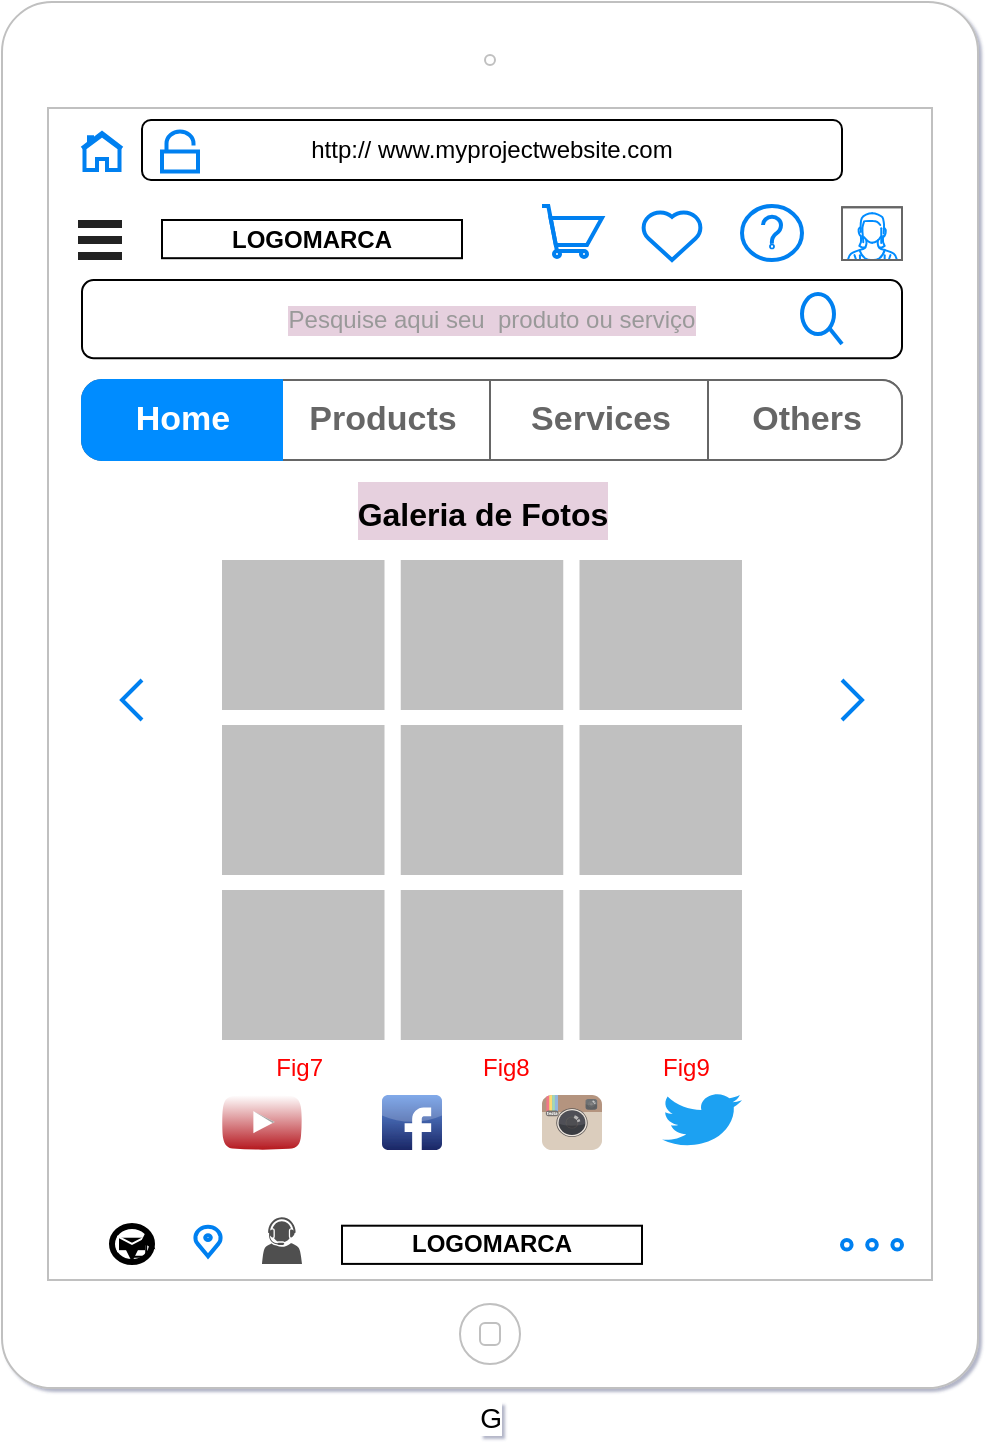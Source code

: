 <mxfile version="14.2.9" type="google" pages="7"><diagram id="JeISrj3ek6fXI9FUFOqD" name="Page-1 Flavio"><mxGraphModel dx="1332" dy="1692" grid="1" gridSize="10" guides="1" tooltips="1" connect="1" arrows="1" fold="1" page="1" pageScale="1" pageWidth="827" pageHeight="1169" background="#ffffff" math="0" shadow="1"><root><mxCell id="mTYFtRdnXJY_BH41TZ3J-0"/><mxCell id="mTYFtRdnXJY_BH41TZ3J-1" parent="mTYFtRdnXJY_BH41TZ3J-0"/><mxCell id="upSi3bkRg3T1Y3d8fGea-3" value="G" style="html=1;verticalLabelPosition=bottom;labelBackgroundColor=#ffffff;verticalAlign=top;shadow=0;dashed=0;strokeWidth=1;shape=mxgraph.ios7.misc.ipad10inch;strokeColor=#c0c0c0;fontSize=14;" vertex="1" parent="mTYFtRdnXJY_BH41TZ3J-1"><mxGeometry x="170" y="-109" width="488" height="693" as="geometry"/></mxCell><mxCell id="upSi3bkRg3T1Y3d8fGea-4" value="" style="html=1;verticalLabelPosition=bottom;labelBackgroundColor=#ffffff;verticalAlign=top;shadow=0;dashed=0;strokeWidth=2;shape=mxgraph.ios7.misc.options;fillColor=#222222;" vertex="1" parent="mTYFtRdnXJY_BH41TZ3J-1"><mxGeometry x="208" width="22" height="20" as="geometry"/></mxCell><mxCell id="upSi3bkRg3T1Y3d8fGea-5" value="" style="verticalLabelPosition=bottom;shadow=0;dashed=0;align=center;html=1;verticalAlign=top;strokeWidth=1;shape=mxgraph.mockup.containers.userFemale;strokeColor=#666666;strokeColor2=#008cff;" vertex="1" parent="mTYFtRdnXJY_BH41TZ3J-1"><mxGeometry x="590" y="-6.4" width="30" height="26.4" as="geometry"/></mxCell><mxCell id="upSi3bkRg3T1Y3d8fGea-6" value="http:// www.myprojectwebsite.com" style="rounded=1;whiteSpace=wrap;html=1;" vertex="1" parent="mTYFtRdnXJY_BH41TZ3J-1"><mxGeometry x="240" y="-50" width="350" height="30" as="geometry"/></mxCell><mxCell id="upSi3bkRg3T1Y3d8fGea-7" value="" style="html=1;verticalLabelPosition=bottom;align=center;labelBackgroundColor=#ffffff;verticalAlign=top;strokeWidth=2;strokeColor=#0080F0;shadow=0;dashed=0;shape=mxgraph.ios7.icons.shopping_cart;" vertex="1" parent="mTYFtRdnXJY_BH41TZ3J-1"><mxGeometry x="440" y="-7" width="30" height="25.5" as="geometry"/></mxCell><mxCell id="upSi3bkRg3T1Y3d8fGea-8" value="" style="html=1;verticalLabelPosition=bottom;align=center;labelBackgroundColor=#ffffff;verticalAlign=top;strokeWidth=2;strokeColor=#0080F0;shadow=0;dashed=0;shape=mxgraph.ios7.icons.home;" vertex="1" parent="mTYFtRdnXJY_BH41TZ3J-1"><mxGeometry x="210" y="-43.5" width="20" height="18.5" as="geometry"/></mxCell><mxCell id="upSi3bkRg3T1Y3d8fGea-9" value="" style="html=1;verticalLabelPosition=bottom;align=center;labelBackgroundColor=#ffffff;verticalAlign=top;strokeWidth=2;strokeColor=#0080F0;shadow=0;dashed=0;shape=mxgraph.ios7.icons.unlocked;" vertex="1" parent="mTYFtRdnXJY_BH41TZ3J-1"><mxGeometry x="250" y="-44.25" width="18" height="20" as="geometry"/></mxCell><mxCell id="upSi3bkRg3T1Y3d8fGea-11" value="&lt;b&gt;LOGOMARCA&lt;/b&gt;" style="rounded=0;whiteSpace=wrap;html=1;" vertex="1" parent="mTYFtRdnXJY_BH41TZ3J-1"><mxGeometry x="250" width="150" height="19.1" as="geometry"/></mxCell><mxCell id="upSi3bkRg3T1Y3d8fGea-13" value="" style="html=1;verticalLabelPosition=bottom;align=center;labelBackgroundColor=#ffffff;verticalAlign=top;strokeWidth=2;strokeColor=#0080F0;shadow=0;dashed=0;shape=mxgraph.ios7.icons.help;" vertex="1" parent="mTYFtRdnXJY_BH41TZ3J-1"><mxGeometry x="540" y="-7" width="30" height="27" as="geometry"/></mxCell><mxCell id="upSi3bkRg3T1Y3d8fGea-14" value="" style="html=1;verticalLabelPosition=bottom;align=center;labelBackgroundColor=#ffffff;verticalAlign=top;strokeWidth=2;strokeColor=#0080F0;shadow=0;dashed=0;shape=mxgraph.ios7.icons.heart;" vertex="1" parent="mTYFtRdnXJY_BH41TZ3J-1"><mxGeometry x="490" y="-4.55" width="30" height="24.55" as="geometry"/></mxCell><mxCell id="upSi3bkRg3T1Y3d8fGea-26" value="" style="strokeWidth=1;shadow=0;dashed=0;align=center;html=1;shape=mxgraph.mockup.rrect;rSize=10;fillColor=#ffffff;strokeColor=#666666;labelBackgroundColor=#E6D0DE;fontColor=#FF0000;" vertex="1" parent="mTYFtRdnXJY_BH41TZ3J-1"><mxGeometry x="210" y="80" width="410" height="40" as="geometry"/></mxCell><mxCell id="upSi3bkRg3T1Y3d8fGea-27" value="Products" style="strokeColor=inherit;fillColor=inherit;gradientColor=inherit;strokeWidth=1;shadow=0;dashed=0;align=center;html=1;shape=mxgraph.mockup.rrect;rSize=0;fontSize=17;fontColor=#666666;fontStyle=1;resizeHeight=1;" vertex="1" parent="upSi3bkRg3T1Y3d8fGea-26"><mxGeometry width="110" height="40" relative="1" as="geometry"><mxPoint x="95" as="offset"/></mxGeometry></mxCell><mxCell id="upSi3bkRg3T1Y3d8fGea-28" value="Services" style="strokeColor=inherit;fillColor=inherit;gradientColor=inherit;strokeWidth=1;shadow=0;dashed=0;align=center;html=1;shape=mxgraph.mockup.rrect;rSize=0;fontSize=17;fontColor=#666666;fontStyle=1;resizeHeight=1;" vertex="1" parent="upSi3bkRg3T1Y3d8fGea-26"><mxGeometry width="110" height="40" relative="1" as="geometry"><mxPoint x="204" as="offset"/></mxGeometry></mxCell><mxCell id="upSi3bkRg3T1Y3d8fGea-29" value="Others" style="strokeColor=inherit;fillColor=inherit;gradientColor=inherit;strokeWidth=1;shadow=0;dashed=0;align=center;html=1;shape=mxgraph.mockup.rightButton;rSize=10;fontSize=17;fontColor=#666666;fontStyle=1;resizeHeight=1;" vertex="1" parent="upSi3bkRg3T1Y3d8fGea-26"><mxGeometry x="1" width="97" height="40" relative="1" as="geometry"><mxPoint x="-97" as="offset"/></mxGeometry></mxCell><mxCell id="upSi3bkRg3T1Y3d8fGea-30" value="Home" style="strokeWidth=1;shadow=0;dashed=0;align=center;html=1;shape=mxgraph.mockup.leftButton;rSize=10;fontSize=17;fontColor=#ffffff;fontStyle=1;fillColor=#008cff;strokeColor=#008cff;resizeHeight=1;" vertex="1" parent="upSi3bkRg3T1Y3d8fGea-26"><mxGeometry width="100" height="40" relative="1" as="geometry"/></mxCell><mxCell id="upSi3bkRg3T1Y3d8fGea-32" value="&lt;font color=&quot;#999999&quot;&gt;Pesquise aqui seu&amp;nbsp; produto ou serviço&lt;/font&gt;" style="rounded=1;whiteSpace=wrap;html=1;labelBackgroundColor=#E6D0DE;fontColor=#FF0000;" vertex="1" parent="mTYFtRdnXJY_BH41TZ3J-1"><mxGeometry x="210" y="30" width="410" height="39.1" as="geometry"/></mxCell><mxCell id="upSi3bkRg3T1Y3d8fGea-33" value="" style="html=1;verticalLabelPosition=bottom;align=center;labelBackgroundColor=#ffffff;verticalAlign=top;strokeWidth=2;strokeColor=#0080F0;shadow=0;dashed=0;shape=mxgraph.ios7.icons.looking_glass;fontColor=#FF0000;" vertex="1" parent="mTYFtRdnXJY_BH41TZ3J-1"><mxGeometry x="570" y="37.05" width="20" height="25" as="geometry"/></mxCell><mxCell id="upSi3bkRg3T1Y3d8fGea-34" value="&amp;nbsp;&amp;nbsp; Fig7 &amp;nbsp;&amp;nbsp;&amp;nbsp;&amp;nbsp;&amp;nbsp;&amp;nbsp;&amp;nbsp;&amp;nbsp;&amp;nbsp;&amp;nbsp;&amp;nbsp;&amp;nbsp;&amp;nbsp;&amp;nbsp;&amp;nbsp;&amp;nbsp;&amp;nbsp;&amp;nbsp;&amp;nbsp;&amp;nbsp;&amp;nbsp;&amp;nbsp; Fig8 &amp;nbsp;&amp;nbsp;&amp;nbsp;&amp;nbsp;&amp;nbsp;&amp;nbsp;&amp;nbsp;&amp;nbsp;&amp;nbsp;&amp;nbsp;&amp;nbsp;&amp;nbsp;&amp;nbsp;&amp;nbsp;&amp;nbsp;&amp;nbsp;&amp;nbsp;&amp;nbsp; Fig9" style="html=1;verticalLabelPosition=bottom;labelBackgroundColor=#ffffff;verticalAlign=top;shadow=0;dashed=0;strokeWidth=1;shape=mxgraph.ios7ui.iconGrid;fillColor=#c0c0c0;gridSize=3,3;fontColor=#FF0000;" vertex="1" parent="mTYFtRdnXJY_BH41TZ3J-1"><mxGeometry x="280" y="170" width="260" height="240" as="geometry"/></mxCell><mxCell id="upSi3bkRg3T1Y3d8fGea-35" value="" style="html=1;verticalLabelPosition=bottom;labelBackgroundColor=#ffffff;verticalAlign=top;shadow=0;dashed=0;strokeWidth=2;shape=mxgraph.ios7.misc.right;strokeColor=#0080f0;fontColor=#FF0000;" vertex="1" parent="mTYFtRdnXJY_BH41TZ3J-1"><mxGeometry x="590" y="230" width="10" height="20" as="geometry"/></mxCell><mxCell id="upSi3bkRg3T1Y3d8fGea-41" value="" style="html=1;verticalLabelPosition=bottom;labelBackgroundColor=#ffffff;verticalAlign=top;shadow=0;dashed=0;strokeWidth=2;shape=mxgraph.ios7.misc.left;strokeColor=#0080f0;fontColor=#FF0000;" vertex="1" parent="mTYFtRdnXJY_BH41TZ3J-1"><mxGeometry x="230" y="230" width="10" height="20" as="geometry"/></mxCell><mxCell id="upSi3bkRg3T1Y3d8fGea-45" value="&lt;b&gt;LOGOMARCA&lt;/b&gt;" style="rounded=0;whiteSpace=wrap;html=1;" vertex="1" parent="mTYFtRdnXJY_BH41TZ3J-1"><mxGeometry x="340" y="502.85" width="150" height="19.1" as="geometry"/></mxCell><mxCell id="upSi3bkRg3T1Y3d8fGea-46" value="" style="html=1;verticalLabelPosition=bottom;align=center;labelBackgroundColor=#ffffff;verticalAlign=top;strokeWidth=2;strokeColor=#0080F0;shadow=0;dashed=0;shape=mxgraph.ios7.icons.page_navigation;pointerEvents=1;fontColor=#FF0000;" vertex="1" parent="mTYFtRdnXJY_BH41TZ3J-1"><mxGeometry x="590" y="510" width="30" height="4.8" as="geometry"/></mxCell><mxCell id="upSi3bkRg3T1Y3d8fGea-49" value="" style="html=1;verticalLabelPosition=bottom;align=center;labelBackgroundColor=#ffffff;verticalAlign=top;strokeWidth=2;strokeColor=#0080F0;shadow=0;dashed=0;shape=mxgraph.ios7.icons.location;fontColor=#FF0000;" vertex="1" parent="mTYFtRdnXJY_BH41TZ3J-1"><mxGeometry x="266" y="502.95" width="14" height="15.2" as="geometry"/></mxCell><mxCell id="upSi3bkRg3T1Y3d8fGea-50" value="" style="dashed=0;outlineConnect=0;html=1;align=center;labelPosition=center;verticalLabelPosition=bottom;verticalAlign=top;shape=mxgraph.weblogos.youtube_2;fillColor=#ffffff;gradientColor=#B5171F;shadow=0;fontFamily=Helvetica;fontSize=12;fontColor=#FF0000;strokeColor=#999999;strokeWidth=2;" vertex="1" parent="mTYFtRdnXJY_BH41TZ3J-1"><mxGeometry x="280" y="437.5" width="40" height="27.5" as="geometry"/></mxCell><mxCell id="upSi3bkRg3T1Y3d8fGea-51" value="" style="shape=mxgraph.bpmn.shape;html=1;verticalLabelPosition=bottom;labelBackgroundColor=#ffffff;verticalAlign=top;align=center;perimeter=ellipsePerimeter;outlineConnect=0;outline=end;symbol=message;fontColor=#FF0000;" vertex="1" parent="mTYFtRdnXJY_BH41TZ3J-1"><mxGeometry x="225" y="502.95" width="20" height="18.05" as="geometry"/></mxCell><mxCell id="upSi3bkRg3T1Y3d8fGea-53" value="" style="pointerEvents=1;shadow=0;dashed=0;html=1;strokeColor=none;fillColor=#505050;labelPosition=center;verticalLabelPosition=bottom;verticalAlign=top;outlineConnect=0;align=center;shape=mxgraph.office.users.call_center_agent;labelBackgroundColor=#E6D0DE;fontColor=#FF0000;" vertex="1" parent="mTYFtRdnXJY_BH41TZ3J-1"><mxGeometry x="300" y="498.6" width="20" height="23.35" as="geometry"/></mxCell><mxCell id="upSi3bkRg3T1Y3d8fGea-55" value="" style="dashed=0;outlineConnect=0;html=1;align=center;labelPosition=center;verticalLabelPosition=bottom;verticalAlign=top;shape=mxgraph.webicons.facebook;fillColor=#6294E4;gradientColor=#1A2665;labelBackgroundColor=#E6D0DE;fontColor=#FF0000;" vertex="1" parent="mTYFtRdnXJY_BH41TZ3J-1"><mxGeometry x="360" y="437.5" width="30" height="27.5" as="geometry"/></mxCell><mxCell id="upSi3bkRg3T1Y3d8fGea-56" value="" style="dashed=0;outlineConnect=0;html=1;align=center;labelPosition=center;verticalLabelPosition=bottom;verticalAlign=top;shape=mxgraph.weblogos.twitter;fillColor=#1DA1F2;strokeColor=none;labelBackgroundColor=#E6D0DE;fontColor=#FF0000;" vertex="1" parent="mTYFtRdnXJY_BH41TZ3J-1"><mxGeometry x="500" y="436.25" width="40" height="27.5" as="geometry"/></mxCell><mxCell id="upSi3bkRg3T1Y3d8fGea-57" value="" style="dashed=0;outlineConnect=0;html=1;align=center;labelPosition=center;verticalLabelPosition=bottom;verticalAlign=top;shape=mxgraph.weblogos.instagram;fillColor=#6FC0E4;gradientColor=#1E305B;labelBackgroundColor=#E6D0DE;fontColor=#FF0000;" vertex="1" parent="mTYFtRdnXJY_BH41TZ3J-1"><mxGeometry x="440" y="437.5" width="30" height="27.5" as="geometry"/></mxCell><mxCell id="upSi3bkRg3T1Y3d8fGea-58" style="edgeStyle=orthogonalEdgeStyle;rounded=0;orthogonalLoop=1;jettySize=auto;html=1;exitX=0.855;exitY=0.855;exitDx=0;exitDy=0;exitPerimeter=0;entryX=0.5;entryY=1;entryDx=0;entryDy=0;fontColor=#FF0000;" edge="1" parent="mTYFtRdnXJY_BH41TZ3J-1" source="upSi3bkRg3T1Y3d8fGea-51" target="upSi3bkRg3T1Y3d8fGea-51"><mxGeometry relative="1" as="geometry"/></mxCell><mxCell id="upSi3bkRg3T1Y3d8fGea-60" style="edgeStyle=orthogonalEdgeStyle;rounded=0;orthogonalLoop=1;jettySize=auto;html=1;exitX=0.855;exitY=0.855;exitDx=0;exitDy=0;exitPerimeter=0;entryX=0.855;entryY=0.145;entryDx=0;entryDy=0;entryPerimeter=0;fontColor=#FF0000;" edge="1" parent="mTYFtRdnXJY_BH41TZ3J-1" source="upSi3bkRg3T1Y3d8fGea-51" target="upSi3bkRg3T1Y3d8fGea-51"><mxGeometry relative="1" as="geometry"/></mxCell><mxCell id="bu0je1SoiX_722-vTuNW-0" value="&lt;font style=&quot;font-size: 16px&quot;&gt;Galeria de Fotos&lt;/font&gt;" style="text;strokeColor=none;fillColor=none;html=1;fontSize=24;fontStyle=1;verticalAlign=middle;align=center;labelBackgroundColor=#E6D0DE;" vertex="1" parent="mTYFtRdnXJY_BH41TZ3J-1"><mxGeometry x="370" y="130" width="80" height="30" as="geometry"/></mxCell></root></mxGraphModel></diagram><diagram id="6UquW8_SwuieMgazSlgp" name="Página-2 Flavio"><mxGraphModel dx="1332" dy="1692" grid="1" gridSize="10" guides="1" tooltips="1" connect="1" arrows="1" fold="1" page="1" pageScale="1" pageWidth="827" pageHeight="1169" math="0" shadow="0"><root><mxCell id="Od3l1GoSylm-mzibxz0A-0"/><mxCell id="Od3l1GoSylm-mzibxz0A-1" parent="Od3l1GoSylm-mzibxz0A-0"/><mxCell id="iKrCTZA1J08HZrGMX-HP-1" value="" style="html=1;verticalLabelPosition=bottom;labelBackgroundColor=#ffffff;verticalAlign=top;shadow=0;dashed=0;strokeWidth=1;shape=mxgraph.ios7.misc.ipad10inch;strokeColor=#c0c0c0;" vertex="1" parent="Od3l1GoSylm-mzibxz0A-1"><mxGeometry x="170" y="-109" width="488" height="693" as="geometry"/></mxCell><mxCell id="iKrCTZA1J08HZrGMX-HP-2" value="" style="html=1;verticalLabelPosition=bottom;labelBackgroundColor=#ffffff;verticalAlign=top;shadow=0;dashed=0;strokeWidth=2;shape=mxgraph.ios7.misc.options;fillColor=#222222;" vertex="1" parent="Od3l1GoSylm-mzibxz0A-1"><mxGeometry x="208" width="22" height="20" as="geometry"/></mxCell><mxCell id="iKrCTZA1J08HZrGMX-HP-3" value="" style="verticalLabelPosition=bottom;shadow=0;dashed=0;align=center;html=1;verticalAlign=top;strokeWidth=1;shape=mxgraph.mockup.containers.userFemale;strokeColor=#666666;strokeColor2=#008cff;" vertex="1" parent="Od3l1GoSylm-mzibxz0A-1"><mxGeometry x="590" y="-6.4" width="30" height="26.4" as="geometry"/></mxCell><mxCell id="iKrCTZA1J08HZrGMX-HP-4" value="http:// www.myprojectwebsite.com" style="rounded=1;whiteSpace=wrap;html=1;" vertex="1" parent="Od3l1GoSylm-mzibxz0A-1"><mxGeometry x="240" y="-50" width="350" height="30" as="geometry"/></mxCell><mxCell id="iKrCTZA1J08HZrGMX-HP-5" value="" style="html=1;verticalLabelPosition=bottom;align=center;labelBackgroundColor=#ffffff;verticalAlign=top;strokeWidth=2;strokeColor=#0080F0;shadow=0;dashed=0;shape=mxgraph.ios7.icons.shopping_cart;" vertex="1" parent="Od3l1GoSylm-mzibxz0A-1"><mxGeometry x="440" y="-7" width="30" height="25.5" as="geometry"/></mxCell><mxCell id="iKrCTZA1J08HZrGMX-HP-6" value="" style="html=1;verticalLabelPosition=bottom;align=center;labelBackgroundColor=#ffffff;verticalAlign=top;strokeWidth=2;strokeColor=#0080F0;shadow=0;dashed=0;shape=mxgraph.ios7.icons.home;" vertex="1" parent="Od3l1GoSylm-mzibxz0A-1"><mxGeometry x="210" y="-43.5" width="20" height="18.5" as="geometry"/></mxCell><mxCell id="iKrCTZA1J08HZrGMX-HP-7" value="" style="html=1;verticalLabelPosition=bottom;align=center;labelBackgroundColor=#ffffff;verticalAlign=top;strokeWidth=2;strokeColor=#0080F0;shadow=0;dashed=0;shape=mxgraph.ios7.icons.unlocked;" vertex="1" parent="Od3l1GoSylm-mzibxz0A-1"><mxGeometry x="250" y="-44.25" width="18" height="20" as="geometry"/></mxCell><mxCell id="iKrCTZA1J08HZrGMX-HP-8" value="&lt;b&gt;LOGOMARCA&lt;/b&gt;" style="rounded=0;whiteSpace=wrap;html=1;" vertex="1" parent="Od3l1GoSylm-mzibxz0A-1"><mxGeometry x="250" width="150" height="19.1" as="geometry"/></mxCell><mxCell id="iKrCTZA1J08HZrGMX-HP-9" value="" style="html=1;verticalLabelPosition=bottom;align=center;labelBackgroundColor=#ffffff;verticalAlign=top;strokeWidth=2;strokeColor=#0080F0;shadow=0;dashed=0;shape=mxgraph.ios7.icons.help;" vertex="1" parent="Od3l1GoSylm-mzibxz0A-1"><mxGeometry x="540" y="-7" width="30" height="27" as="geometry"/></mxCell><mxCell id="iKrCTZA1J08HZrGMX-HP-10" value="" style="html=1;verticalLabelPosition=bottom;align=center;labelBackgroundColor=#ffffff;verticalAlign=top;strokeWidth=2;strokeColor=#0080F0;shadow=0;dashed=0;shape=mxgraph.ios7.icons.heart;" vertex="1" parent="Od3l1GoSylm-mzibxz0A-1"><mxGeometry x="490" y="-4.55" width="30" height="24.55" as="geometry"/></mxCell><mxCell id="iKrCTZA1J08HZrGMX-HP-11" value="" style="strokeWidth=1;shadow=0;dashed=0;align=center;html=1;shape=mxgraph.mockup.rrect;rSize=10;fillColor=#ffffff;strokeColor=#666666;labelBackgroundColor=#E6D0DE;fontColor=#FF0000;" vertex="1" parent="Od3l1GoSylm-mzibxz0A-1"><mxGeometry x="210" y="80" width="410" height="40" as="geometry"/></mxCell><mxCell id="iKrCTZA1J08HZrGMX-HP-12" value="Products" style="strokeColor=inherit;fillColor=inherit;gradientColor=inherit;strokeWidth=1;shadow=0;dashed=0;align=center;html=1;shape=mxgraph.mockup.rrect;rSize=0;fontSize=17;fontColor=#666666;fontStyle=1;resizeHeight=1;" vertex="1" parent="iKrCTZA1J08HZrGMX-HP-11"><mxGeometry width="110" height="40" relative="1" as="geometry"><mxPoint x="95" as="offset"/></mxGeometry></mxCell><mxCell id="iKrCTZA1J08HZrGMX-HP-13" value="Services" style="strokeColor=inherit;fillColor=inherit;gradientColor=inherit;strokeWidth=1;shadow=0;dashed=0;align=center;html=1;shape=mxgraph.mockup.rrect;rSize=0;fontSize=17;fontColor=#666666;fontStyle=1;resizeHeight=1;" vertex="1" parent="iKrCTZA1J08HZrGMX-HP-11"><mxGeometry width="110" height="40" relative="1" as="geometry"><mxPoint x="204" as="offset"/></mxGeometry></mxCell><mxCell id="iKrCTZA1J08HZrGMX-HP-14" value="Others" style="strokeColor=inherit;fillColor=inherit;gradientColor=inherit;strokeWidth=1;shadow=0;dashed=0;align=center;html=1;shape=mxgraph.mockup.rightButton;rSize=10;fontSize=17;fontColor=#666666;fontStyle=1;resizeHeight=1;" vertex="1" parent="iKrCTZA1J08HZrGMX-HP-11"><mxGeometry x="1" width="97" height="40" relative="1" as="geometry"><mxPoint x="-97" as="offset"/></mxGeometry></mxCell><mxCell id="iKrCTZA1J08HZrGMX-HP-15" value="Home" style="strokeWidth=1;shadow=0;dashed=0;align=center;html=1;shape=mxgraph.mockup.leftButton;rSize=10;fontSize=17;fontColor=#ffffff;fontStyle=1;fillColor=#008cff;strokeColor=#008cff;resizeHeight=1;" vertex="1" parent="iKrCTZA1J08HZrGMX-HP-11"><mxGeometry width="100" height="40" relative="1" as="geometry"/></mxCell><mxCell id="iKrCTZA1J08HZrGMX-HP-16" value="&lt;font color=&quot;#999999&quot;&gt;Pesquise aqui seu&amp;nbsp; produto ou serviço&lt;/font&gt;" style="rounded=1;whiteSpace=wrap;html=1;labelBackgroundColor=#E6D0DE;fontColor=#FF0000;" vertex="1" parent="Od3l1GoSylm-mzibxz0A-1"><mxGeometry x="210" y="30" width="410" height="39.1" as="geometry"/></mxCell><mxCell id="iKrCTZA1J08HZrGMX-HP-17" value="" style="html=1;verticalLabelPosition=bottom;align=center;labelBackgroundColor=#ffffff;verticalAlign=top;strokeWidth=2;strokeColor=#0080F0;shadow=0;dashed=0;shape=mxgraph.ios7.icons.looking_glass;fontColor=#FF0000;" vertex="1" parent="Od3l1GoSylm-mzibxz0A-1"><mxGeometry x="570" y="37.05" width="20" height="25" as="geometry"/></mxCell><mxCell id="iKrCTZA1J08HZrGMX-HP-19" value="" style="html=1;verticalLabelPosition=bottom;labelBackgroundColor=#ffffff;verticalAlign=top;shadow=0;dashed=0;strokeWidth=2;shape=mxgraph.ios7.misc.right;strokeColor=#0080f0;fontColor=#FF0000;" vertex="1" parent="Od3l1GoSylm-mzibxz0A-1"><mxGeometry x="590" y="230" width="10" height="20" as="geometry"/></mxCell><mxCell id="iKrCTZA1J08HZrGMX-HP-20" value="" style="html=1;verticalLabelPosition=bottom;labelBackgroundColor=#ffffff;verticalAlign=top;shadow=0;dashed=0;strokeWidth=2;shape=mxgraph.ios7.misc.left;strokeColor=#0080f0;fontColor=#FF0000;" vertex="1" parent="Od3l1GoSylm-mzibxz0A-1"><mxGeometry x="230" y="230" width="10" height="20" as="geometry"/></mxCell><mxCell id="iKrCTZA1J08HZrGMX-HP-21" value="&lt;b&gt;LOGOMARCA&lt;/b&gt;" style="rounded=0;whiteSpace=wrap;html=1;" vertex="1" parent="Od3l1GoSylm-mzibxz0A-1"><mxGeometry x="340" y="502.85" width="150" height="19.1" as="geometry"/></mxCell><mxCell id="iKrCTZA1J08HZrGMX-HP-22" value="" style="html=1;verticalLabelPosition=bottom;align=center;labelBackgroundColor=#ffffff;verticalAlign=top;strokeWidth=2;strokeColor=#0080F0;shadow=0;dashed=0;shape=mxgraph.ios7.icons.page_navigation;pointerEvents=1;fontColor=#FF0000;" vertex="1" parent="Od3l1GoSylm-mzibxz0A-1"><mxGeometry x="590" y="510" width="30" height="4.8" as="geometry"/></mxCell><mxCell id="iKrCTZA1J08HZrGMX-HP-23" value="" style="html=1;verticalLabelPosition=bottom;align=center;labelBackgroundColor=#ffffff;verticalAlign=top;strokeWidth=2;strokeColor=#0080F0;shadow=0;dashed=0;shape=mxgraph.ios7.icons.location;fontColor=#FF0000;" vertex="1" parent="Od3l1GoSylm-mzibxz0A-1"><mxGeometry x="266" y="502.95" width="14" height="15.2" as="geometry"/></mxCell><mxCell id="iKrCTZA1J08HZrGMX-HP-24" value="" style="dashed=0;outlineConnect=0;html=1;align=center;labelPosition=center;verticalLabelPosition=bottom;verticalAlign=top;shape=mxgraph.weblogos.youtube_2;fillColor=#ffffff;gradientColor=#B5171F;shadow=0;fontFamily=Helvetica;fontSize=12;fontColor=#FF0000;strokeColor=#999999;strokeWidth=2;" vertex="1" parent="Od3l1GoSylm-mzibxz0A-1"><mxGeometry x="280" y="437.5" width="40" height="27.5" as="geometry"/></mxCell><mxCell id="iKrCTZA1J08HZrGMX-HP-25" value="" style="shape=mxgraph.bpmn.shape;html=1;verticalLabelPosition=bottom;labelBackgroundColor=#ffffff;verticalAlign=top;align=center;perimeter=ellipsePerimeter;outlineConnect=0;outline=end;symbol=message;fontColor=#FF0000;" vertex="1" parent="Od3l1GoSylm-mzibxz0A-1"><mxGeometry x="225" y="502.95" width="20" height="18.05" as="geometry"/></mxCell><mxCell id="iKrCTZA1J08HZrGMX-HP-26" value="" style="pointerEvents=1;shadow=0;dashed=0;html=1;strokeColor=none;fillColor=#505050;labelPosition=center;verticalLabelPosition=bottom;verticalAlign=top;outlineConnect=0;align=center;shape=mxgraph.office.users.call_center_agent;labelBackgroundColor=#E6D0DE;fontColor=#FF0000;" vertex="1" parent="Od3l1GoSylm-mzibxz0A-1"><mxGeometry x="300" y="498.6" width="20" height="23.35" as="geometry"/></mxCell><mxCell id="iKrCTZA1J08HZrGMX-HP-27" value="" style="dashed=0;outlineConnect=0;html=1;align=center;labelPosition=center;verticalLabelPosition=bottom;verticalAlign=top;shape=mxgraph.webicons.facebook;fillColor=#6294E4;gradientColor=#1A2665;labelBackgroundColor=#E6D0DE;fontColor=#FF0000;" vertex="1" parent="Od3l1GoSylm-mzibxz0A-1"><mxGeometry x="360" y="437.5" width="30" height="27.5" as="geometry"/></mxCell><mxCell id="iKrCTZA1J08HZrGMX-HP-28" value="" style="dashed=0;outlineConnect=0;html=1;align=center;labelPosition=center;verticalLabelPosition=bottom;verticalAlign=top;shape=mxgraph.weblogos.twitter;fillColor=#1DA1F2;strokeColor=none;labelBackgroundColor=#E6D0DE;fontColor=#FF0000;" vertex="1" parent="Od3l1GoSylm-mzibxz0A-1"><mxGeometry x="500" y="436.25" width="40" height="27.5" as="geometry"/></mxCell><mxCell id="iKrCTZA1J08HZrGMX-HP-29" value="" style="dashed=0;outlineConnect=0;html=1;align=center;labelPosition=center;verticalLabelPosition=bottom;verticalAlign=top;shape=mxgraph.weblogos.instagram;fillColor=#6FC0E4;gradientColor=#1E305B;labelBackgroundColor=#E6D0DE;fontColor=#FF0000;" vertex="1" parent="Od3l1GoSylm-mzibxz0A-1"><mxGeometry x="440" y="437.5" width="30" height="27.5" as="geometry"/></mxCell><mxCell id="iKrCTZA1J08HZrGMX-HP-30" style="edgeStyle=orthogonalEdgeStyle;rounded=0;orthogonalLoop=1;jettySize=auto;html=1;exitX=0.855;exitY=0.855;exitDx=0;exitDy=0;exitPerimeter=0;entryX=0.5;entryY=1;entryDx=0;entryDy=0;fontColor=#FF0000;" edge="1" parent="Od3l1GoSylm-mzibxz0A-1" source="iKrCTZA1J08HZrGMX-HP-25" target="iKrCTZA1J08HZrGMX-HP-25"><mxGeometry relative="1" as="geometry"/></mxCell><mxCell id="iKrCTZA1J08HZrGMX-HP-31" style="edgeStyle=orthogonalEdgeStyle;rounded=0;orthogonalLoop=1;jettySize=auto;html=1;exitX=0.855;exitY=0.855;exitDx=0;exitDy=0;exitPerimeter=0;entryX=0.855;entryY=0.145;entryDx=0;entryDy=0;entryPerimeter=0;fontColor=#FF0000;" edge="1" parent="Od3l1GoSylm-mzibxz0A-1" source="iKrCTZA1J08HZrGMX-HP-25" target="iKrCTZA1J08HZrGMX-HP-25"><mxGeometry relative="1" as="geometry"/></mxCell><mxCell id="aUgTpRYD1Bkln5GNum_q-0" value="Cross-Functional Flowchart" style="shape=table;childLayout=tableLayout;rowLines=0;columnLines=0;startSize=40;html=1;whiteSpace=wrap;collapsible=0;recursiveResize=0;expand=0;pointerEvents=0;fontStyle=1;align=center;labelBackgroundColor=#E6D0DE;fontColor=#FF0000;" vertex="1" parent="Od3l1GoSylm-mzibxz0A-1"><mxGeometry x="250" y="130" width="330" height="290" as="geometry"/></mxCell><mxCell id="aUgTpRYD1Bkln5GNum_q-1" value="Actor 1" style="swimlane;horizontal=0;points=[[0,0.5],[1,0.5]];portConstraint=eastwest;startSize=40;html=1;whiteSpace=wrap;collapsible=0;recursiveResize=0;expand=0;pointerEvents=0;fontStyle=1" vertex="1" parent="aUgTpRYD1Bkln5GNum_q-0"><mxGeometry y="40" width="330" height="91" as="geometry"/></mxCell><mxCell id="aUgTpRYD1Bkln5GNum_q-2" value="Phase 1" style="swimlane;connectable=0;startSize=40;html=1;whiteSpace=wrap;collapsible=0;recursiveResize=0;expand=0;pointerEvents=0;" vertex="1" parent="aUgTpRYD1Bkln5GNum_q-1"><mxGeometry x="40" width="105" height="91" as="geometry"/></mxCell><mxCell id="aUgTpRYD1Bkln5GNum_q-3" value="Phase 2" style="swimlane;connectable=0;startSize=40;html=1;whiteSpace=wrap;collapsible=0;recursiveResize=0;expand=0;pointerEvents=0;" vertex="1" parent="aUgTpRYD1Bkln5GNum_q-1"><mxGeometry x="145" width="106" height="91" as="geometry"/></mxCell><mxCell id="aUgTpRYD1Bkln5GNum_q-4" value="Phase 3" style="swimlane;connectable=0;startSize=40;html=1;whiteSpace=wrap;collapsible=0;recursiveResize=0;expand=0;pointerEvents=0;" vertex="1" parent="aUgTpRYD1Bkln5GNum_q-1"><mxGeometry x="251" width="79" height="91" as="geometry"/></mxCell><mxCell id="aUgTpRYD1Bkln5GNum_q-5" value="Actor 2" style="swimlane;horizontal=0;points=[[0,0.5],[1,0.5]];portConstraint=eastwest;startSize=40;html=1;whiteSpace=wrap;collapsible=0;recursiveResize=0;expand=0;pointerEvents=0;" vertex="1" parent="aUgTpRYD1Bkln5GNum_q-0"><mxGeometry y="131" width="330" height="91" as="geometry"/></mxCell><mxCell id="aUgTpRYD1Bkln5GNum_q-6" value="" style="swimlane;connectable=0;startSize=0;html=1;whiteSpace=wrap;collapsible=0;recursiveResize=0;expand=0;pointerEvents=0;" vertex="1" parent="aUgTpRYD1Bkln5GNum_q-5"><mxGeometry x="40" width="105" height="91" as="geometry"/></mxCell><mxCell id="aUgTpRYD1Bkln5GNum_q-7" value="" style="swimlane;connectable=0;startSize=0;html=1;whiteSpace=wrap;collapsible=0;recursiveResize=0;expand=0;pointerEvents=0;" vertex="1" parent="aUgTpRYD1Bkln5GNum_q-5"><mxGeometry x="145" width="106" height="91" as="geometry"/></mxCell><mxCell id="aUgTpRYD1Bkln5GNum_q-8" value="" style="swimlane;connectable=0;startSize=0;html=1;whiteSpace=wrap;collapsible=0;recursiveResize=0;expand=0;pointerEvents=0;" vertex="1" parent="aUgTpRYD1Bkln5GNum_q-5"><mxGeometry x="251" width="79" height="91" as="geometry"/></mxCell><mxCell id="aUgTpRYD1Bkln5GNum_q-9" value="Actor 3" style="swimlane;horizontal=0;points=[[0,0.5],[1,0.5]];portConstraint=eastwest;startSize=40;html=1;whiteSpace=wrap;collapsible=0;recursiveResize=0;expand=0;pointerEvents=0;" vertex="1" parent="aUgTpRYD1Bkln5GNum_q-0"><mxGeometry y="222" width="330" height="68" as="geometry"/></mxCell><mxCell id="aUgTpRYD1Bkln5GNum_q-10" value="" style="swimlane;connectable=0;startSize=0;html=1;whiteSpace=wrap;collapsible=0;recursiveResize=0;expand=0;pointerEvents=0;" vertex="1" parent="aUgTpRYD1Bkln5GNum_q-9"><mxGeometry x="40" width="105" height="68" as="geometry"/></mxCell><mxCell id="aUgTpRYD1Bkln5GNum_q-11" value="" style="swimlane;connectable=0;startSize=0;html=1;whiteSpace=wrap;collapsible=0;recursiveResize=0;expand=0;pointerEvents=0;" vertex="1" parent="aUgTpRYD1Bkln5GNum_q-9"><mxGeometry x="145" width="106" height="68" as="geometry"/></mxCell><mxCell id="aUgTpRYD1Bkln5GNum_q-12" value="" style="swimlane;connectable=0;startSize=0;html=1;whiteSpace=wrap;collapsible=0;recursiveResize=0;expand=0;pointerEvents=0;" vertex="1" parent="aUgTpRYD1Bkln5GNum_q-9"><mxGeometry x="251" width="79" height="68" as="geometry"/></mxCell></root></mxGraphModel></diagram><diagram id="LnqT5rXN4gWRwnY8e-jz" name="Página-3 Flavio"><mxGraphModel dx="1332" dy="1692" grid="1" gridSize="10" guides="1" tooltips="1" connect="1" arrows="1" fold="1" page="1" pageScale="1" pageWidth="827" pageHeight="1169" math="0" shadow="0"><root><mxCell id="xDUVTd9Od7dgQy22H8AT-0"/><mxCell id="xDUVTd9Od7dgQy22H8AT-1" parent="xDUVTd9Od7dgQy22H8AT-0"/><mxCell id="Hu4pS0idCL-eEVaWeb-h-0" value="" style="html=1;verticalLabelPosition=bottom;labelBackgroundColor=#ffffff;verticalAlign=top;shadow=0;dashed=0;strokeWidth=1;shape=mxgraph.ios7.misc.ipad10inch;strokeColor=#c0c0c0;" vertex="1" parent="xDUVTd9Od7dgQy22H8AT-1"><mxGeometry x="170" y="-109" width="488" height="693" as="geometry"/></mxCell><mxCell id="Hu4pS0idCL-eEVaWeb-h-1" value="" style="html=1;verticalLabelPosition=bottom;labelBackgroundColor=#ffffff;verticalAlign=top;shadow=0;dashed=0;strokeWidth=2;shape=mxgraph.ios7.misc.options;fillColor=#222222;" vertex="1" parent="xDUVTd9Od7dgQy22H8AT-1"><mxGeometry x="208" width="22" height="20" as="geometry"/></mxCell><mxCell id="Hu4pS0idCL-eEVaWeb-h-2" value="" style="verticalLabelPosition=bottom;shadow=0;dashed=0;align=center;html=1;verticalAlign=top;strokeWidth=1;shape=mxgraph.mockup.containers.userFemale;strokeColor=#666666;strokeColor2=#008cff;" vertex="1" parent="xDUVTd9Od7dgQy22H8AT-1"><mxGeometry x="590" y="-6.4" width="30" height="26.4" as="geometry"/></mxCell><mxCell id="Hu4pS0idCL-eEVaWeb-h-3" value="http:// www.myprojectwebsite.com" style="rounded=1;whiteSpace=wrap;html=1;" vertex="1" parent="xDUVTd9Od7dgQy22H8AT-1"><mxGeometry x="240" y="-50" width="350" height="30" as="geometry"/></mxCell><mxCell id="Hu4pS0idCL-eEVaWeb-h-4" value="" style="html=1;verticalLabelPosition=bottom;align=center;labelBackgroundColor=#ffffff;verticalAlign=top;strokeWidth=2;strokeColor=#0080F0;shadow=0;dashed=0;shape=mxgraph.ios7.icons.shopping_cart;" vertex="1" parent="xDUVTd9Od7dgQy22H8AT-1"><mxGeometry x="440" y="-7" width="30" height="25.5" as="geometry"/></mxCell><mxCell id="Hu4pS0idCL-eEVaWeb-h-5" value="" style="html=1;verticalLabelPosition=bottom;align=center;labelBackgroundColor=#ffffff;verticalAlign=top;strokeWidth=2;strokeColor=#0080F0;shadow=0;dashed=0;shape=mxgraph.ios7.icons.home;" vertex="1" parent="xDUVTd9Od7dgQy22H8AT-1"><mxGeometry x="210" y="-43.5" width="20" height="18.5" as="geometry"/></mxCell><mxCell id="Hu4pS0idCL-eEVaWeb-h-6" value="" style="html=1;verticalLabelPosition=bottom;align=center;labelBackgroundColor=#ffffff;verticalAlign=top;strokeWidth=2;strokeColor=#0080F0;shadow=0;dashed=0;shape=mxgraph.ios7.icons.unlocked;" vertex="1" parent="xDUVTd9Od7dgQy22H8AT-1"><mxGeometry x="250" y="-44.25" width="18" height="20" as="geometry"/></mxCell><mxCell id="Hu4pS0idCL-eEVaWeb-h-7" value="&lt;b&gt;LOGOMARCA&lt;/b&gt;" style="rounded=0;whiteSpace=wrap;html=1;" vertex="1" parent="xDUVTd9Od7dgQy22H8AT-1"><mxGeometry x="250" width="150" height="19.1" as="geometry"/></mxCell><mxCell id="Hu4pS0idCL-eEVaWeb-h-8" value="" style="html=1;verticalLabelPosition=bottom;align=center;labelBackgroundColor=#ffffff;verticalAlign=top;strokeWidth=2;strokeColor=#0080F0;shadow=0;dashed=0;shape=mxgraph.ios7.icons.help;" vertex="1" parent="xDUVTd9Od7dgQy22H8AT-1"><mxGeometry x="540" y="-7" width="30" height="27" as="geometry"/></mxCell><mxCell id="Hu4pS0idCL-eEVaWeb-h-9" value="" style="html=1;verticalLabelPosition=bottom;align=center;labelBackgroundColor=#ffffff;verticalAlign=top;strokeWidth=2;strokeColor=#0080F0;shadow=0;dashed=0;shape=mxgraph.ios7.icons.heart;" vertex="1" parent="xDUVTd9Od7dgQy22H8AT-1"><mxGeometry x="490" y="-4.55" width="30" height="24.55" as="geometry"/></mxCell><mxCell id="Hu4pS0idCL-eEVaWeb-h-10" value="" style="strokeWidth=1;shadow=0;dashed=0;align=center;html=1;shape=mxgraph.mockup.rrect;rSize=10;fillColor=#ffffff;strokeColor=#666666;labelBackgroundColor=#E6D0DE;fontColor=#FF0000;" vertex="1" parent="xDUVTd9Od7dgQy22H8AT-1"><mxGeometry x="210" y="80" width="410" height="40" as="geometry"/></mxCell><mxCell id="Hu4pS0idCL-eEVaWeb-h-11" value="Products" style="strokeColor=inherit;fillColor=inherit;gradientColor=inherit;strokeWidth=1;shadow=0;dashed=0;align=center;html=1;shape=mxgraph.mockup.rrect;rSize=0;fontSize=17;fontColor=#666666;fontStyle=1;resizeHeight=1;" vertex="1" parent="Hu4pS0idCL-eEVaWeb-h-10"><mxGeometry width="110" height="40" relative="1" as="geometry"><mxPoint x="95" as="offset"/></mxGeometry></mxCell><mxCell id="Hu4pS0idCL-eEVaWeb-h-12" value="Services" style="strokeColor=inherit;fillColor=inherit;gradientColor=inherit;strokeWidth=1;shadow=0;dashed=0;align=center;html=1;shape=mxgraph.mockup.rrect;rSize=0;fontSize=17;fontColor=#666666;fontStyle=1;resizeHeight=1;" vertex="1" parent="Hu4pS0idCL-eEVaWeb-h-10"><mxGeometry width="110" height="40" relative="1" as="geometry"><mxPoint x="204" as="offset"/></mxGeometry></mxCell><mxCell id="Hu4pS0idCL-eEVaWeb-h-13" value="Others" style="strokeColor=inherit;fillColor=inherit;gradientColor=inherit;strokeWidth=1;shadow=0;dashed=0;align=center;html=1;shape=mxgraph.mockup.rightButton;rSize=10;fontSize=17;fontColor=#666666;fontStyle=1;resizeHeight=1;" vertex="1" parent="Hu4pS0idCL-eEVaWeb-h-10"><mxGeometry x="1" width="97" height="40" relative="1" as="geometry"><mxPoint x="-97" as="offset"/></mxGeometry></mxCell><mxCell id="Hu4pS0idCL-eEVaWeb-h-14" value="Home" style="strokeWidth=1;shadow=0;dashed=0;align=center;html=1;shape=mxgraph.mockup.leftButton;rSize=10;fontSize=17;fontColor=#ffffff;fontStyle=1;fillColor=#008cff;strokeColor=#008cff;resizeHeight=1;" vertex="1" parent="Hu4pS0idCL-eEVaWeb-h-10"><mxGeometry width="100" height="40" relative="1" as="geometry"/></mxCell><mxCell id="Hu4pS0idCL-eEVaWeb-h-15" value="&lt;font color=&quot;#999999&quot;&gt;Pesquise aqui seu&amp;nbsp; produto ou serviço&lt;/font&gt;" style="rounded=1;whiteSpace=wrap;html=1;labelBackgroundColor=#E6D0DE;fontColor=#FF0000;" vertex="1" parent="xDUVTd9Od7dgQy22H8AT-1"><mxGeometry x="210" y="30" width="410" height="39.1" as="geometry"/></mxCell><mxCell id="Hu4pS0idCL-eEVaWeb-h-16" value="" style="html=1;verticalLabelPosition=bottom;align=center;labelBackgroundColor=#ffffff;verticalAlign=top;strokeWidth=2;strokeColor=#0080F0;shadow=0;dashed=0;shape=mxgraph.ios7.icons.looking_glass;fontColor=#FF0000;" vertex="1" parent="xDUVTd9Od7dgQy22H8AT-1"><mxGeometry x="570" y="37.05" width="20" height="25" as="geometry"/></mxCell><mxCell id="Hu4pS0idCL-eEVaWeb-h-17" value="" style="html=1;verticalLabelPosition=bottom;labelBackgroundColor=#ffffff;verticalAlign=top;shadow=0;dashed=0;strokeWidth=2;shape=mxgraph.ios7.misc.right;strokeColor=#0080f0;fontColor=#FF0000;" vertex="1" parent="xDUVTd9Od7dgQy22H8AT-1"><mxGeometry x="610" y="230" width="10" height="20" as="geometry"/></mxCell><mxCell id="Hu4pS0idCL-eEVaWeb-h-18" value="" style="html=1;verticalLabelPosition=bottom;labelBackgroundColor=#ffffff;verticalAlign=top;shadow=0;dashed=0;strokeWidth=2;shape=mxgraph.ios7.misc.left;strokeColor=#0080f0;fontColor=#FF0000;" vertex="1" parent="xDUVTd9Od7dgQy22H8AT-1"><mxGeometry x="208" y="230" width="10" height="20" as="geometry"/></mxCell><mxCell id="Hu4pS0idCL-eEVaWeb-h-19" value="&lt;b&gt;LOGOMARCA&lt;/b&gt;" style="rounded=0;whiteSpace=wrap;html=1;" vertex="1" parent="xDUVTd9Od7dgQy22H8AT-1"><mxGeometry x="340" y="502.85" width="150" height="19.1" as="geometry"/></mxCell><mxCell id="Hu4pS0idCL-eEVaWeb-h-20" value="" style="html=1;verticalLabelPosition=bottom;align=center;labelBackgroundColor=#ffffff;verticalAlign=top;strokeWidth=2;strokeColor=#0080F0;shadow=0;dashed=0;shape=mxgraph.ios7.icons.page_navigation;pointerEvents=1;fontColor=#FF0000;" vertex="1" parent="xDUVTd9Od7dgQy22H8AT-1"><mxGeometry x="590" y="510" width="30" height="4.8" as="geometry"/></mxCell><mxCell id="Hu4pS0idCL-eEVaWeb-h-21" value="" style="html=1;verticalLabelPosition=bottom;align=center;labelBackgroundColor=#ffffff;verticalAlign=top;strokeWidth=2;strokeColor=#0080F0;shadow=0;dashed=0;shape=mxgraph.ios7.icons.location;fontColor=#FF0000;" vertex="1" parent="xDUVTd9Od7dgQy22H8AT-1"><mxGeometry x="266" y="502.95" width="14" height="15.2" as="geometry"/></mxCell><mxCell id="Hu4pS0idCL-eEVaWeb-h-22" value="" style="dashed=0;outlineConnect=0;html=1;align=center;labelPosition=center;verticalLabelPosition=bottom;verticalAlign=top;shape=mxgraph.weblogos.youtube_2;fillColor=#ffffff;gradientColor=#B5171F;shadow=0;fontFamily=Helvetica;fontSize=12;fontColor=#FF0000;strokeColor=#999999;strokeWidth=2;" vertex="1" parent="xDUVTd9Od7dgQy22H8AT-1"><mxGeometry x="280" y="437.5" width="40" height="27.5" as="geometry"/></mxCell><mxCell id="Hu4pS0idCL-eEVaWeb-h-23" value="" style="shape=mxgraph.bpmn.shape;html=1;verticalLabelPosition=bottom;labelBackgroundColor=#ffffff;verticalAlign=top;align=center;perimeter=ellipsePerimeter;outlineConnect=0;outline=end;symbol=message;fontColor=#FF0000;" vertex="1" parent="xDUVTd9Od7dgQy22H8AT-1"><mxGeometry x="225" y="502.95" width="20" height="18.05" as="geometry"/></mxCell><mxCell id="Hu4pS0idCL-eEVaWeb-h-24" value="" style="pointerEvents=1;shadow=0;dashed=0;html=1;strokeColor=none;fillColor=#505050;labelPosition=center;verticalLabelPosition=bottom;verticalAlign=top;outlineConnect=0;align=center;shape=mxgraph.office.users.call_center_agent;labelBackgroundColor=#E6D0DE;fontColor=#FF0000;" vertex="1" parent="xDUVTd9Od7dgQy22H8AT-1"><mxGeometry x="300" y="498.6" width="20" height="23.35" as="geometry"/></mxCell><mxCell id="Hu4pS0idCL-eEVaWeb-h-25" value="" style="dashed=0;outlineConnect=0;html=1;align=center;labelPosition=center;verticalLabelPosition=bottom;verticalAlign=top;shape=mxgraph.webicons.facebook;fillColor=#6294E4;gradientColor=#1A2665;labelBackgroundColor=#E6D0DE;fontColor=#FF0000;" vertex="1" parent="xDUVTd9Od7dgQy22H8AT-1"><mxGeometry x="360" y="437.5" width="30" height="27.5" as="geometry"/></mxCell><mxCell id="Hu4pS0idCL-eEVaWeb-h-26" value="" style="dashed=0;outlineConnect=0;html=1;align=center;labelPosition=center;verticalLabelPosition=bottom;verticalAlign=top;shape=mxgraph.weblogos.twitter;fillColor=#1DA1F2;strokeColor=none;labelBackgroundColor=#E6D0DE;fontColor=#FF0000;" vertex="1" parent="xDUVTd9Od7dgQy22H8AT-1"><mxGeometry x="500" y="436.25" width="40" height="27.5" as="geometry"/></mxCell><mxCell id="Hu4pS0idCL-eEVaWeb-h-27" value="" style="dashed=0;outlineConnect=0;html=1;align=center;labelPosition=center;verticalLabelPosition=bottom;verticalAlign=top;shape=mxgraph.weblogos.instagram;fillColor=#6FC0E4;gradientColor=#1E305B;labelBackgroundColor=#E6D0DE;fontColor=#FF0000;" vertex="1" parent="xDUVTd9Od7dgQy22H8AT-1"><mxGeometry x="440" y="437.5" width="30" height="27.5" as="geometry"/></mxCell><mxCell id="Hu4pS0idCL-eEVaWeb-h-28" style="edgeStyle=orthogonalEdgeStyle;rounded=0;orthogonalLoop=1;jettySize=auto;html=1;exitX=0.855;exitY=0.855;exitDx=0;exitDy=0;exitPerimeter=0;entryX=0.5;entryY=1;entryDx=0;entryDy=0;fontColor=#FF0000;" edge="1" parent="xDUVTd9Od7dgQy22H8AT-1" source="Hu4pS0idCL-eEVaWeb-h-23" target="Hu4pS0idCL-eEVaWeb-h-23"><mxGeometry relative="1" as="geometry"/></mxCell><mxCell id="Hu4pS0idCL-eEVaWeb-h-29" style="edgeStyle=orthogonalEdgeStyle;rounded=0;orthogonalLoop=1;jettySize=auto;html=1;exitX=0.855;exitY=0.855;exitDx=0;exitDy=0;exitPerimeter=0;entryX=0.855;entryY=0.145;entryDx=0;entryDy=0;entryPerimeter=0;fontColor=#FF0000;" edge="1" parent="xDUVTd9Od7dgQy22H8AT-1" source="Hu4pS0idCL-eEVaWeb-h-23" target="Hu4pS0idCL-eEVaWeb-h-23"><mxGeometry relative="1" as="geometry"/></mxCell><mxCell id="Hu4pS0idCL-eEVaWeb-h-43" value="Lorem ipsum dolor sit amet, consectetur adipisicing elit, sed do eiusmod tempor incididunt ut labore et dolore magna aliqua. Ut enim ad minim veniam, quis nostrud exercitation ullamco laboris nisi ut aliquip ex ea commodo consequat. Duis aute irure dolor in reprehenderit in voluptate velit esse cillum dolore eu fugiat nulla pariatur. Excepteur sint occaecat cupidatat non proident, sunt in culpa qui officia deserunt mollit anim id est laborum.&lt;br&gt;Sed ut perspiciatis unde omnis iste natus error sit voluptatem accusantium doloremque laudantium, totam rem aperiam, eaque ipsa quae ab illo inventore veritatis et quasi architecto beatae vitae dicta sunt explicabo. Nemo enim ipsam voluptatem quia voluptas sit aspernatur aut odit aut fugit, sed quia consequuntur magni dolores eos qui ratione voluptatem sequi nesciunt. Neque porro quisquam est, qui dolorem ipsum quia dolor sit amet, consectetur, adipisci velit, sed quia non numquam eius modi tempora incidunt ut labore et dolore magnam aliquam quaerat voluptatem. Ut enim ad minima veniam, quis nostrum exercitationem ullam corporis suscipit laboriosam, nisi ut aliquid ex ea commodi consequatur? " style="text;spacingTop=-5;whiteSpace=wrap;html=1;align=left;fontSize=12;fontFamily=Helvetica;fillColor=none;strokeColor=none;labelBackgroundColor=#E6D0DE;" vertex="1" parent="xDUVTd9Od7dgQy22H8AT-1"><mxGeometry x="230" y="160" width="370" height="270" as="geometry"/></mxCell><mxCell id="Hu4pS0idCL-eEVaWeb-h-45" value="Text" style="text;html=1;strokeColor=none;fillColor=none;align=center;verticalAlign=middle;whiteSpace=wrap;rounded=0;labelBackgroundColor=#E6D0DE;fontSize=14;fontColor=#FF0000;" vertex="1" parent="xDUVTd9Od7dgQy22H8AT-1"><mxGeometry x="380" y="130" width="40" height="20" as="geometry"/></mxCell></root></mxGraphModel></diagram><diagram id="wE3BthqaCxKahQaWO9_G" name="Página-4 Flavio"><mxGraphModel dx="1332" dy="1692" grid="1" gridSize="10" guides="1" tooltips="1" connect="1" arrows="1" fold="1" page="1" pageScale="1" pageWidth="827" pageHeight="1169" math="0" shadow="0"><root><mxCell id="vzDSnkh7JRsPQ-OiafIQ-0"/><mxCell id="vzDSnkh7JRsPQ-OiafIQ-1" parent="vzDSnkh7JRsPQ-OiafIQ-0"/><mxCell id="vzDSnkh7JRsPQ-OiafIQ-3" value="" style="html=1;verticalLabelPosition=bottom;labelBackgroundColor=#ffffff;verticalAlign=top;shadow=0;dashed=0;strokeWidth=1;shape=mxgraph.ios7.misc.ipad10inch;strokeColor=#c0c0c0;align=left;" vertex="1" parent="vzDSnkh7JRsPQ-OiafIQ-1"><mxGeometry x="170" y="-109" width="488" height="693" as="geometry"/></mxCell><mxCell id="vzDSnkh7JRsPQ-OiafIQ-4" value="" style="html=1;verticalLabelPosition=bottom;labelBackgroundColor=#ffffff;verticalAlign=top;shadow=0;dashed=0;strokeWidth=2;shape=mxgraph.ios7.misc.options;fillColor=#222222;" vertex="1" parent="vzDSnkh7JRsPQ-OiafIQ-1"><mxGeometry x="210" y="-0.9" width="22" height="10.9" as="geometry"/></mxCell><mxCell id="vzDSnkh7JRsPQ-OiafIQ-5" value="" style="verticalLabelPosition=bottom;shadow=0;dashed=0;align=center;html=1;verticalAlign=top;strokeWidth=1;shape=mxgraph.mockup.containers.userFemale;strokeColor=#666666;strokeColor2=#008cff;" vertex="1" parent="vzDSnkh7JRsPQ-OiafIQ-1"><mxGeometry x="590" y="-6.4" width="30" height="26.4" as="geometry"/></mxCell><mxCell id="vzDSnkh7JRsPQ-OiafIQ-6" value="http:// www.myprojectwebsite.com" style="rounded=1;whiteSpace=wrap;html=1;" vertex="1" parent="vzDSnkh7JRsPQ-OiafIQ-1"><mxGeometry x="240" y="-50" width="350" height="30" as="geometry"/></mxCell><mxCell id="vzDSnkh7JRsPQ-OiafIQ-7" value="" style="html=1;verticalLabelPosition=bottom;align=center;labelBackgroundColor=#ffffff;verticalAlign=top;strokeWidth=2;strokeColor=#0080F0;shadow=0;dashed=0;shape=mxgraph.ios7.icons.shopping_cart;" vertex="1" parent="vzDSnkh7JRsPQ-OiafIQ-1"><mxGeometry x="440" y="-7" width="30" height="25.5" as="geometry"/></mxCell><mxCell id="vzDSnkh7JRsPQ-OiafIQ-8" value="" style="html=1;verticalLabelPosition=bottom;align=center;labelBackgroundColor=#ffffff;verticalAlign=top;strokeWidth=2;strokeColor=#0080F0;shadow=0;dashed=0;shape=mxgraph.ios7.icons.home;" vertex="1" parent="vzDSnkh7JRsPQ-OiafIQ-1"><mxGeometry x="210" y="-43.5" width="20" height="18.5" as="geometry"/></mxCell><mxCell id="vzDSnkh7JRsPQ-OiafIQ-9" value="" style="html=1;verticalLabelPosition=bottom;align=center;labelBackgroundColor=#ffffff;verticalAlign=top;strokeWidth=2;strokeColor=#0080F0;shadow=0;dashed=0;shape=mxgraph.ios7.icons.unlocked;" vertex="1" parent="vzDSnkh7JRsPQ-OiafIQ-1"><mxGeometry x="250" y="-44.25" width="18" height="20" as="geometry"/></mxCell><mxCell id="vzDSnkh7JRsPQ-OiafIQ-10" value="&lt;b&gt;LOGOMARCA&lt;/b&gt;" style="rounded=0;whiteSpace=wrap;html=1;" vertex="1" parent="vzDSnkh7JRsPQ-OiafIQ-1"><mxGeometry x="250" width="150" height="19.1" as="geometry"/></mxCell><mxCell id="vzDSnkh7JRsPQ-OiafIQ-11" value="" style="html=1;verticalLabelPosition=bottom;align=center;labelBackgroundColor=#ffffff;verticalAlign=top;strokeWidth=2;strokeColor=#0080F0;shadow=0;dashed=0;shape=mxgraph.ios7.icons.help;" vertex="1" parent="vzDSnkh7JRsPQ-OiafIQ-1"><mxGeometry x="540" y="-7" width="30" height="27" as="geometry"/></mxCell><mxCell id="vzDSnkh7JRsPQ-OiafIQ-12" value="" style="html=1;verticalLabelPosition=bottom;align=center;labelBackgroundColor=#ffffff;verticalAlign=top;strokeWidth=2;strokeColor=#0080F0;shadow=0;dashed=0;shape=mxgraph.ios7.icons.heart;" vertex="1" parent="vzDSnkh7JRsPQ-OiafIQ-1"><mxGeometry x="490" y="-4.55" width="30" height="24.55" as="geometry"/></mxCell><mxCell id="vzDSnkh7JRsPQ-OiafIQ-13" value="" style="strokeWidth=1;shadow=0;dashed=0;align=center;html=1;shape=mxgraph.mockup.rrect;rSize=10;fillColor=#ffffff;strokeColor=#666666;labelBackgroundColor=#E6D0DE;fontColor=#FF0000;" vertex="1" parent="vzDSnkh7JRsPQ-OiafIQ-1"><mxGeometry x="210" y="80" width="410" height="80" as="geometry"/></mxCell><mxCell id="vzDSnkh7JRsPQ-OiafIQ-14" value="Products" style="strokeColor=inherit;fillColor=inherit;gradientColor=inherit;strokeWidth=1;shadow=0;dashed=0;align=center;html=1;shape=mxgraph.mockup.rrect;rSize=0;fontSize=17;fontColor=#666666;fontStyle=1;resizeHeight=1;" vertex="1" parent="vzDSnkh7JRsPQ-OiafIQ-13"><mxGeometry width="110" height="40" relative="1" as="geometry"><mxPoint x="95" as="offset"/></mxGeometry></mxCell><mxCell id="vzDSnkh7JRsPQ-OiafIQ-15" value="Services" style="strokeColor=inherit;fillColor=inherit;gradientColor=inherit;strokeWidth=1;shadow=0;dashed=0;align=center;html=1;shape=mxgraph.mockup.rrect;rSize=0;fontSize=17;fontColor=#666666;fontStyle=1;resizeHeight=1;" vertex="1" parent="vzDSnkh7JRsPQ-OiafIQ-13"><mxGeometry width="110" height="40" relative="1" as="geometry"><mxPoint x="204" as="offset"/></mxGeometry></mxCell><mxCell id="vzDSnkh7JRsPQ-OiafIQ-16" value="Others" style="strokeColor=inherit;fillColor=inherit;gradientColor=inherit;strokeWidth=1;shadow=0;dashed=0;align=center;html=1;shape=mxgraph.mockup.rightButton;rSize=10;fontSize=17;fontColor=#666666;fontStyle=1;resizeHeight=1;" vertex="1" parent="vzDSnkh7JRsPQ-OiafIQ-13"><mxGeometry x="1" width="97" height="40" relative="1" as="geometry"><mxPoint x="-97" as="offset"/></mxGeometry></mxCell><mxCell id="vzDSnkh7JRsPQ-OiafIQ-17" value="Home" style="strokeWidth=1;shadow=0;dashed=0;align=center;html=1;shape=mxgraph.mockup.leftButton;rSize=10;fontSize=17;fontColor=#ffffff;fontStyle=1;fillColor=#008cff;strokeColor=#008cff;resizeHeight=1;" vertex="1" parent="vzDSnkh7JRsPQ-OiafIQ-13"><mxGeometry width="100" height="40" relative="1" as="geometry"/></mxCell><mxCell id="vzDSnkh7JRsPQ-OiafIQ-38" value="&lt;div align=&quot;left&quot;&gt;&lt;font color=&quot;#000000&quot;&gt;1. - Principal&amp;nbsp; &lt;br&gt;&lt;/font&gt;&lt;/div&gt;&lt;div align=&quot;left&quot;&gt;&lt;font color=&quot;#000000&quot;&gt;&amp;nbsp;&amp;nbsp;&amp;nbsp; 1.1- Contato-&amp;nbsp; &lt;br&gt;&lt;/font&gt;&lt;/div&gt;&lt;div align=&quot;left&quot;&gt;&lt;font color=&quot;#000000&quot;&gt;&amp;nbsp;&amp;nbsp;&amp;nbsp; 1.2. - Produtos- &lt;br&gt;&lt;/font&gt;&lt;/div&gt;&lt;div align=&quot;left&quot;&gt;&lt;font color=&quot;#000000&quot;&gt;&amp;nbsp;&amp;nbsp;&amp;nbsp;&amp;nbsp;&amp;nbsp;&amp;nbsp;&amp;nbsp;&amp;nbsp; 1.2.1-Masculino-&amp;nbsp;&amp;nbsp;&amp;nbsp;&amp;nbsp;&amp;nbsp;&amp;nbsp; &lt;br&gt;&lt;/font&gt;&lt;/div&gt;&lt;div align=&quot;left&quot;&gt;&lt;font color=&quot;#000000&quot;&gt;&amp;nbsp;&amp;nbsp;&amp;nbsp;&amp;nbsp;&amp;nbsp;&amp;nbsp;&amp;nbsp; 1.2.2 - Feminino-&amp;nbsp;&amp;nbsp;&amp;nbsp;&amp;nbsp; &amp;nbsp; &amp;nbsp;&amp;nbsp; &amp;nbsp;&amp;nbsp;&amp;nbsp;&amp;nbsp; 1.2.3 - Infantil-&amp;nbsp; &amp;nbsp; &amp;nbsp; &amp;nbsp; &amp;nbsp; &amp;nbsp; &amp;nbsp;&amp;nbsp; &amp;nbsp; &lt;/font&gt;&lt;font color=&quot;#000000&quot;&gt;1.3. - Filiais &lt;/font&gt;&lt;br&gt;&lt;/div&gt;" style="text;html=1;strokeColor=none;fillColor=none;align=center;verticalAlign=middle;whiteSpace=wrap;rounded=0;labelBackgroundColor=#E6D0DE;fontSize=14;fontColor=#FF0000;" vertex="1" parent="vzDSnkh7JRsPQ-OiafIQ-13"><mxGeometry x="-70" y="30" width="168" height="50" as="geometry"/></mxCell><mxCell id="vzDSnkh7JRsPQ-OiafIQ-18" value="&lt;font color=&quot;#999999&quot;&gt;Pesquise aqui seu&amp;nbsp; produto ou serviço&lt;/font&gt;" style="rounded=1;whiteSpace=wrap;html=1;labelBackgroundColor=#E6D0DE;fontColor=#FF0000;" vertex="1" parent="vzDSnkh7JRsPQ-OiafIQ-1"><mxGeometry x="210" y="30" width="410" height="39.1" as="geometry"/></mxCell><mxCell id="vzDSnkh7JRsPQ-OiafIQ-19" value="" style="html=1;verticalLabelPosition=bottom;align=center;labelBackgroundColor=#ffffff;verticalAlign=top;strokeWidth=2;strokeColor=#0080F0;shadow=0;dashed=0;shape=mxgraph.ios7.icons.looking_glass;fontColor=#FF0000;" vertex="1" parent="vzDSnkh7JRsPQ-OiafIQ-1"><mxGeometry x="570" y="37.05" width="20" height="25" as="geometry"/></mxCell><mxCell id="vzDSnkh7JRsPQ-OiafIQ-20" value="" style="html=1;verticalLabelPosition=bottom;labelBackgroundColor=#ffffff;verticalAlign=top;shadow=0;dashed=0;strokeWidth=2;shape=mxgraph.ios7.misc.right;strokeColor=#0080f0;fontColor=#FF0000;" vertex="1" parent="vzDSnkh7JRsPQ-OiafIQ-1"><mxGeometry x="610" y="230" width="10" height="20" as="geometry"/></mxCell><mxCell id="vzDSnkh7JRsPQ-OiafIQ-21" value="" style="html=1;verticalLabelPosition=bottom;labelBackgroundColor=#ffffff;verticalAlign=top;shadow=0;dashed=0;strokeWidth=2;shape=mxgraph.ios7.misc.left;strokeColor=#0080f0;fontColor=#FF0000;" vertex="1" parent="vzDSnkh7JRsPQ-OiafIQ-1"><mxGeometry x="208" y="230" width="10" height="20" as="geometry"/></mxCell><mxCell id="vzDSnkh7JRsPQ-OiafIQ-22" value="&lt;b&gt;LOGOMARCA&lt;/b&gt;" style="rounded=0;whiteSpace=wrap;html=1;" vertex="1" parent="vzDSnkh7JRsPQ-OiafIQ-1"><mxGeometry x="340" y="502.85" width="150" height="19.1" as="geometry"/></mxCell><mxCell id="vzDSnkh7JRsPQ-OiafIQ-23" value="" style="html=1;verticalLabelPosition=bottom;align=center;labelBackgroundColor=#ffffff;verticalAlign=top;strokeWidth=2;strokeColor=#0080F0;shadow=0;dashed=0;shape=mxgraph.ios7.icons.page_navigation;pointerEvents=1;fontColor=#FF0000;" vertex="1" parent="vzDSnkh7JRsPQ-OiafIQ-1"><mxGeometry x="590" y="510" width="30" height="4.8" as="geometry"/></mxCell><mxCell id="vzDSnkh7JRsPQ-OiafIQ-24" value="" style="html=1;verticalLabelPosition=bottom;align=center;labelBackgroundColor=#ffffff;verticalAlign=top;strokeWidth=2;strokeColor=#0080F0;shadow=0;dashed=0;shape=mxgraph.ios7.icons.location;fontColor=#FF0000;" vertex="1" parent="vzDSnkh7JRsPQ-OiafIQ-1"><mxGeometry x="266" y="502.95" width="14" height="15.2" as="geometry"/></mxCell><mxCell id="vzDSnkh7JRsPQ-OiafIQ-25" value="" style="dashed=0;outlineConnect=0;html=1;align=center;labelPosition=center;verticalLabelPosition=bottom;verticalAlign=top;shape=mxgraph.weblogos.youtube_2;fillColor=#ffffff;gradientColor=#B5171F;shadow=0;fontFamily=Helvetica;fontSize=12;fontColor=#FF0000;strokeColor=#999999;strokeWidth=2;" vertex="1" parent="vzDSnkh7JRsPQ-OiafIQ-1"><mxGeometry x="280" y="437.5" width="40" height="27.5" as="geometry"/></mxCell><mxCell id="vzDSnkh7JRsPQ-OiafIQ-26" value="" style="shape=mxgraph.bpmn.shape;html=1;verticalLabelPosition=bottom;labelBackgroundColor=#ffffff;verticalAlign=top;align=center;perimeter=ellipsePerimeter;outlineConnect=0;outline=end;symbol=message;fontColor=#FF0000;" vertex="1" parent="vzDSnkh7JRsPQ-OiafIQ-1"><mxGeometry x="225" y="502.95" width="20" height="18.05" as="geometry"/></mxCell><mxCell id="vzDSnkh7JRsPQ-OiafIQ-27" value="" style="pointerEvents=1;shadow=0;dashed=0;html=1;strokeColor=none;fillColor=#505050;labelPosition=center;verticalLabelPosition=bottom;verticalAlign=top;outlineConnect=0;align=center;shape=mxgraph.office.users.call_center_agent;labelBackgroundColor=#E6D0DE;fontColor=#FF0000;" vertex="1" parent="vzDSnkh7JRsPQ-OiafIQ-1"><mxGeometry x="300" y="498.6" width="20" height="23.35" as="geometry"/></mxCell><mxCell id="vzDSnkh7JRsPQ-OiafIQ-28" value="" style="dashed=0;outlineConnect=0;html=1;align=center;labelPosition=center;verticalLabelPosition=bottom;verticalAlign=top;shape=mxgraph.webicons.facebook;fillColor=#6294E4;gradientColor=#1A2665;labelBackgroundColor=#E6D0DE;fontColor=#FF0000;" vertex="1" parent="vzDSnkh7JRsPQ-OiafIQ-1"><mxGeometry x="360" y="437.5" width="30" height="27.5" as="geometry"/></mxCell><mxCell id="vzDSnkh7JRsPQ-OiafIQ-29" value="" style="dashed=0;outlineConnect=0;html=1;align=center;labelPosition=center;verticalLabelPosition=bottom;verticalAlign=top;shape=mxgraph.weblogos.twitter;fillColor=#1DA1F2;strokeColor=none;labelBackgroundColor=#E6D0DE;fontColor=#FF0000;" vertex="1" parent="vzDSnkh7JRsPQ-OiafIQ-1"><mxGeometry x="500" y="436.25" width="40" height="27.5" as="geometry"/></mxCell><mxCell id="vzDSnkh7JRsPQ-OiafIQ-30" value="" style="dashed=0;outlineConnect=0;html=1;align=center;labelPosition=center;verticalLabelPosition=bottom;verticalAlign=top;shape=mxgraph.weblogos.instagram;fillColor=#6FC0E4;gradientColor=#1E305B;labelBackgroundColor=#E6D0DE;fontColor=#FF0000;" vertex="1" parent="vzDSnkh7JRsPQ-OiafIQ-1"><mxGeometry x="440" y="437.5" width="30" height="27.5" as="geometry"/></mxCell><mxCell id="vzDSnkh7JRsPQ-OiafIQ-31" style="edgeStyle=orthogonalEdgeStyle;rounded=0;orthogonalLoop=1;jettySize=auto;html=1;exitX=0.855;exitY=0.855;exitDx=0;exitDy=0;exitPerimeter=0;entryX=0.5;entryY=1;entryDx=0;entryDy=0;fontColor=#FF0000;" edge="1" parent="vzDSnkh7JRsPQ-OiafIQ-1" source="vzDSnkh7JRsPQ-OiafIQ-26" target="vzDSnkh7JRsPQ-OiafIQ-26"><mxGeometry relative="1" as="geometry"/></mxCell><mxCell id="vzDSnkh7JRsPQ-OiafIQ-32" style="edgeStyle=orthogonalEdgeStyle;rounded=0;orthogonalLoop=1;jettySize=auto;html=1;exitX=0.855;exitY=0.855;exitDx=0;exitDy=0;exitPerimeter=0;entryX=0.855;entryY=0.145;entryDx=0;entryDy=0;entryPerimeter=0;fontColor=#FF0000;" edge="1" parent="vzDSnkh7JRsPQ-OiafIQ-1" source="vzDSnkh7JRsPQ-OiafIQ-26" target="vzDSnkh7JRsPQ-OiafIQ-26"><mxGeometry relative="1" as="geometry"/></mxCell><mxCell id="vzDSnkh7JRsPQ-OiafIQ-34" value="&lt;font size=&quot;1&quot; color=&quot;#666666&quot;&gt;&lt;b&gt;&lt;font style=&quot;font-size: 20px&quot;&gt;Vídeo&lt;/font&gt;&lt;/b&gt;&lt;/font&gt;" style="text;html=1;strokeColor=none;fillColor=none;align=center;verticalAlign=middle;whiteSpace=wrap;rounded=0;labelBackgroundColor=#E6D0DE;fontSize=14;fontColor=#FF0000;" vertex="1" parent="vzDSnkh7JRsPQ-OiafIQ-1"><mxGeometry x="394" y="140" width="40" height="20" as="geometry"/></mxCell><mxCell id="vzDSnkh7JRsPQ-OiafIQ-35" value="" style="pointerEvents=1;shadow=0;dashed=0;html=1;strokeColor=none;fillColor=#505050;labelPosition=center;verticalLabelPosition=bottom;verticalAlign=top;outlineConnect=0;align=center;shape=mxgraph.office.concepts.video_play;labelBackgroundColor=#E6D0DE;fontSize=14;fontColor=#FF0000;" vertex="1" parent="vzDSnkh7JRsPQ-OiafIQ-1"><mxGeometry x="374" y="240" width="80" height="60" as="geometry"/></mxCell><mxCell id="vzDSnkh7JRsPQ-OiafIQ-39" value="" style="endArrow=classic;html=1;fontSize=14;fontColor=#FF0000;exitX=0;exitY=0.5;exitDx=0;exitDy=0;exitPerimeter=0;entryX=0.061;entryY=0.258;entryDx=0;entryDy=0;entryPerimeter=0;" edge="1" parent="vzDSnkh7JRsPQ-OiafIQ-1" source="vzDSnkh7JRsPQ-OiafIQ-4" target="vzDSnkh7JRsPQ-OiafIQ-3"><mxGeometry width="50" height="50" relative="1" as="geometry"><mxPoint x="390" y="270" as="sourcePoint"/><mxPoint x="410" y="210" as="targetPoint"/><Array as="points"><mxPoint x="200" y="10"/></Array></mxGeometry></mxCell><mxCell id="vzDSnkh7JRsPQ-OiafIQ-40" value="&lt;div style=&quot;font-size: 15px&quot;&gt;&lt;font style=&quot;font-size: 15px&quot;&gt;&lt;b&gt;- Atendimento SAC&lt;/b&gt;&lt;/font&gt;&lt;/div&gt;&lt;div style=&quot;font-size: 15px&quot;&gt;&lt;font style=&quot;font-size: 15px&quot;&gt;&lt;b&gt;- Cartões&lt;/b&gt;&lt;/font&gt;&lt;/div&gt;&lt;div style=&quot;font-size: 15px&quot;&gt;&lt;font style=&quot;font-size: 15px&quot;&gt;&lt;b&gt;- Contato&lt;/b&gt;&lt;/font&gt;&lt;/div&gt;&lt;div style=&quot;font-size: 15px&quot;&gt;&lt;font style=&quot;font-size: 15px&quot;&gt;&lt;b&gt;- Mais Informações&lt;/b&gt;&lt;/font&gt;&lt;/div&gt;&lt;div style=&quot;font-size: 15px&quot;&gt;&lt;font style=&quot;font-size: 15px&quot;&gt;&lt;b&gt;- Trabalhe Conosco&lt;br&gt;&lt;/b&gt;&lt;/font&gt;&lt;/div&gt;" style="text;html=1;strokeColor=none;fillColor=none;align=left;verticalAlign=middle;whiteSpace=wrap;rounded=0;labelBackgroundColor=#E6D0DE;fontSize=14;fontColor=#3333FF;" vertex="1" parent="vzDSnkh7JRsPQ-OiafIQ-1"><mxGeometry x="585" y="330" width="155" height="100" as="geometry"/></mxCell><mxCell id="vzDSnkh7JRsPQ-OiafIQ-42" value="" style="endArrow=classic;html=1;fontSize=14;fontColor=#3333FF;fontStyle=1;exitX=0.902;exitY=0.879;exitDx=0;exitDy=0;exitPerimeter=0;entryX=0.902;entryY=0.792;entryDx=0;entryDy=0;entryPerimeter=0;" edge="1" parent="vzDSnkh7JRsPQ-OiafIQ-1" source="vzDSnkh7JRsPQ-OiafIQ-3" target="vzDSnkh7JRsPQ-OiafIQ-3"><mxGeometry width="50" height="50" relative="1" as="geometry"><mxPoint x="400" y="390" as="sourcePoint"/><mxPoint x="440" y="340" as="targetPoint"/><Array as="points"/></mxGeometry></mxCell></root></mxGraphModel></diagram><diagram id="h1taUlNSyS_rZgJs7WDk" name="Página-5 Flavio"><mxGraphModel dx="1332" dy="1692" grid="1" gridSize="10" guides="1" tooltips="1" connect="1" arrows="1" fold="1" page="1" pageScale="1" pageWidth="827" pageHeight="1169" math="0" shadow="0"><root><mxCell id="VxCHjQGKJ9Akf22ktgQ_-0"/><mxCell id="VxCHjQGKJ9Akf22ktgQ_-1" parent="VxCHjQGKJ9Akf22ktgQ_-0"/><mxCell id="VxCHjQGKJ9Akf22ktgQ_-4" value="" style="html=1;verticalLabelPosition=bottom;labelBackgroundColor=#ffffff;verticalAlign=top;shadow=0;dashed=0;strokeWidth=1;shape=mxgraph.ios7.misc.ipad10inch;strokeColor=#c0c0c0;" vertex="1" parent="VxCHjQGKJ9Akf22ktgQ_-1"><mxGeometry x="170" y="-109" width="488" height="693" as="geometry"/></mxCell><mxCell id="VxCHjQGKJ9Akf22ktgQ_-5" value="" style="html=1;verticalLabelPosition=bottom;labelBackgroundColor=#ffffff;verticalAlign=top;shadow=0;dashed=0;strokeWidth=2;shape=mxgraph.ios7.misc.options;fillColor=#222222;" vertex="1" parent="VxCHjQGKJ9Akf22ktgQ_-1"><mxGeometry x="208" width="22" height="20" as="geometry"/></mxCell><mxCell id="VxCHjQGKJ9Akf22ktgQ_-6" value="" style="verticalLabelPosition=bottom;shadow=0;dashed=0;align=center;html=1;verticalAlign=top;strokeWidth=1;shape=mxgraph.mockup.containers.userFemale;strokeColor=#666666;strokeColor2=#008cff;" vertex="1" parent="VxCHjQGKJ9Akf22ktgQ_-1"><mxGeometry x="590" y="-6.4" width="30" height="26.4" as="geometry"/></mxCell><mxCell id="VxCHjQGKJ9Akf22ktgQ_-7" value="http:// www.myprojectwebsite.com" style="rounded=1;whiteSpace=wrap;html=1;" vertex="1" parent="VxCHjQGKJ9Akf22ktgQ_-1"><mxGeometry x="240" y="-50" width="350" height="30" as="geometry"/></mxCell><mxCell id="VxCHjQGKJ9Akf22ktgQ_-8" value="" style="html=1;verticalLabelPosition=bottom;align=center;labelBackgroundColor=#ffffff;verticalAlign=top;strokeWidth=2;strokeColor=#0080F0;shadow=0;dashed=0;shape=mxgraph.ios7.icons.shopping_cart;" vertex="1" parent="VxCHjQGKJ9Akf22ktgQ_-1"><mxGeometry x="440" y="-7" width="30" height="25.5" as="geometry"/></mxCell><mxCell id="VxCHjQGKJ9Akf22ktgQ_-9" value="" style="html=1;verticalLabelPosition=bottom;align=center;labelBackgroundColor=#ffffff;verticalAlign=top;strokeWidth=2;strokeColor=#0080F0;shadow=0;dashed=0;shape=mxgraph.ios7.icons.home;" vertex="1" parent="VxCHjQGKJ9Akf22ktgQ_-1"><mxGeometry x="210" y="-43.5" width="20" height="18.5" as="geometry"/></mxCell><mxCell id="VxCHjQGKJ9Akf22ktgQ_-10" value="" style="html=1;verticalLabelPosition=bottom;align=center;labelBackgroundColor=#ffffff;verticalAlign=top;strokeWidth=2;strokeColor=#0080F0;shadow=0;dashed=0;shape=mxgraph.ios7.icons.unlocked;" vertex="1" parent="VxCHjQGKJ9Akf22ktgQ_-1"><mxGeometry x="250" y="-44.25" width="18" height="20" as="geometry"/></mxCell><mxCell id="VxCHjQGKJ9Akf22ktgQ_-11" value="&lt;b&gt;LOGOMARCA&lt;/b&gt;" style="rounded=0;whiteSpace=wrap;html=1;" vertex="1" parent="VxCHjQGKJ9Akf22ktgQ_-1"><mxGeometry x="250" width="150" height="19.1" as="geometry"/></mxCell><mxCell id="VxCHjQGKJ9Akf22ktgQ_-12" value="" style="html=1;verticalLabelPosition=bottom;align=center;labelBackgroundColor=#ffffff;verticalAlign=top;strokeWidth=2;strokeColor=#0080F0;shadow=0;dashed=0;shape=mxgraph.ios7.icons.help;" vertex="1" parent="VxCHjQGKJ9Akf22ktgQ_-1"><mxGeometry x="540" y="-7" width="30" height="27" as="geometry"/></mxCell><mxCell id="VxCHjQGKJ9Akf22ktgQ_-13" value="" style="html=1;verticalLabelPosition=bottom;align=center;labelBackgroundColor=#ffffff;verticalAlign=top;strokeWidth=2;strokeColor=#0080F0;shadow=0;dashed=0;shape=mxgraph.ios7.icons.heart;" vertex="1" parent="VxCHjQGKJ9Akf22ktgQ_-1"><mxGeometry x="490" y="-4.55" width="30" height="24.55" as="geometry"/></mxCell><mxCell id="VxCHjQGKJ9Akf22ktgQ_-14" value="" style="strokeWidth=1;shadow=0;dashed=0;align=center;html=1;shape=mxgraph.mockup.rrect;rSize=10;fillColor=#ffffff;strokeColor=#666666;labelBackgroundColor=#E6D0DE;fontColor=#FF0000;" vertex="1" parent="VxCHjQGKJ9Akf22ktgQ_-1"><mxGeometry x="210" y="80" width="410" height="40" as="geometry"/></mxCell><mxCell id="VxCHjQGKJ9Akf22ktgQ_-15" value="Products" style="strokeColor=inherit;fillColor=inherit;gradientColor=inherit;strokeWidth=1;shadow=0;dashed=0;align=center;html=1;shape=mxgraph.mockup.rrect;rSize=0;fontSize=17;fontColor=#666666;fontStyle=1;resizeHeight=1;" vertex="1" parent="VxCHjQGKJ9Akf22ktgQ_-14"><mxGeometry width="110" height="40" relative="1" as="geometry"><mxPoint x="95" as="offset"/></mxGeometry></mxCell><mxCell id="VxCHjQGKJ9Akf22ktgQ_-16" value="Services" style="strokeColor=inherit;fillColor=inherit;gradientColor=inherit;strokeWidth=1;shadow=0;dashed=0;align=center;html=1;shape=mxgraph.mockup.rrect;rSize=0;fontSize=17;fontColor=#666666;fontStyle=1;resizeHeight=1;" vertex="1" parent="VxCHjQGKJ9Akf22ktgQ_-14"><mxGeometry width="110" height="40" relative="1" as="geometry"><mxPoint x="204" as="offset"/></mxGeometry></mxCell><mxCell id="VxCHjQGKJ9Akf22ktgQ_-17" value="Others" style="strokeColor=inherit;fillColor=inherit;gradientColor=inherit;strokeWidth=1;shadow=0;dashed=0;align=center;html=1;shape=mxgraph.mockup.rightButton;rSize=10;fontSize=17;fontColor=#666666;fontStyle=1;resizeHeight=1;" vertex="1" parent="VxCHjQGKJ9Akf22ktgQ_-14"><mxGeometry x="1" width="97" height="40" relative="1" as="geometry"><mxPoint x="-97" as="offset"/></mxGeometry></mxCell><mxCell id="VxCHjQGKJ9Akf22ktgQ_-18" value="Home" style="strokeWidth=1;shadow=0;dashed=0;align=center;html=1;shape=mxgraph.mockup.leftButton;rSize=10;fontSize=17;fontColor=#ffffff;fontStyle=1;fillColor=#008cff;strokeColor=#008cff;resizeHeight=1;" vertex="1" parent="VxCHjQGKJ9Akf22ktgQ_-14"><mxGeometry width="100" height="40" relative="1" as="geometry"/></mxCell><mxCell id="VxCHjQGKJ9Akf22ktgQ_-19" value="&lt;font color=&quot;#999999&quot;&gt;Pesquise aqui seu&amp;nbsp; produto ou serviço&lt;/font&gt;" style="rounded=1;whiteSpace=wrap;html=1;labelBackgroundColor=#E6D0DE;fontColor=#FF0000;" vertex="1" parent="VxCHjQGKJ9Akf22ktgQ_-1"><mxGeometry x="210" y="30" width="410" height="39.1" as="geometry"/></mxCell><mxCell id="VxCHjQGKJ9Akf22ktgQ_-20" value="" style="html=1;verticalLabelPosition=bottom;align=center;labelBackgroundColor=#ffffff;verticalAlign=top;strokeWidth=2;strokeColor=#0080F0;shadow=0;dashed=0;shape=mxgraph.ios7.icons.looking_glass;fontColor=#FF0000;" vertex="1" parent="VxCHjQGKJ9Akf22ktgQ_-1"><mxGeometry x="570" y="37.05" width="20" height="25" as="geometry"/></mxCell><mxCell id="VxCHjQGKJ9Akf22ktgQ_-21" value="" style="html=1;verticalLabelPosition=bottom;labelBackgroundColor=#ffffff;verticalAlign=top;shadow=0;dashed=0;strokeWidth=2;shape=mxgraph.ios7.misc.right;strokeColor=#0080f0;fontColor=#FF0000;" vertex="1" parent="VxCHjQGKJ9Akf22ktgQ_-1"><mxGeometry x="610" y="230" width="10" height="20" as="geometry"/></mxCell><mxCell id="VxCHjQGKJ9Akf22ktgQ_-22" value="" style="html=1;verticalLabelPosition=bottom;labelBackgroundColor=#ffffff;verticalAlign=top;shadow=0;dashed=0;strokeWidth=2;shape=mxgraph.ios7.misc.left;strokeColor=#0080f0;fontColor=#FF0000;" vertex="1" parent="VxCHjQGKJ9Akf22ktgQ_-1"><mxGeometry x="208" y="230" width="10" height="20" as="geometry"/></mxCell><mxCell id="VxCHjQGKJ9Akf22ktgQ_-23" value="&lt;b&gt;LOGOMARCA&lt;/b&gt;" style="rounded=0;whiteSpace=wrap;html=1;" vertex="1" parent="VxCHjQGKJ9Akf22ktgQ_-1"><mxGeometry x="340" y="502.85" width="150" height="19.1" as="geometry"/></mxCell><mxCell id="VxCHjQGKJ9Akf22ktgQ_-24" value="" style="html=1;verticalLabelPosition=bottom;align=center;labelBackgroundColor=#ffffff;verticalAlign=top;strokeWidth=2;strokeColor=#0080F0;shadow=0;dashed=0;shape=mxgraph.ios7.icons.page_navigation;pointerEvents=1;fontColor=#FF0000;" vertex="1" parent="VxCHjQGKJ9Akf22ktgQ_-1"><mxGeometry x="590" y="510" width="30" height="4.8" as="geometry"/></mxCell><mxCell id="VxCHjQGKJ9Akf22ktgQ_-25" value="" style="html=1;verticalLabelPosition=bottom;align=center;labelBackgroundColor=#ffffff;verticalAlign=top;strokeWidth=2;strokeColor=#0080F0;shadow=0;dashed=0;shape=mxgraph.ios7.icons.location;fontColor=#FF0000;" vertex="1" parent="VxCHjQGKJ9Akf22ktgQ_-1"><mxGeometry x="266" y="502.95" width="14" height="15.2" as="geometry"/></mxCell><mxCell id="VxCHjQGKJ9Akf22ktgQ_-26" value="" style="dashed=0;outlineConnect=0;html=1;align=center;labelPosition=center;verticalLabelPosition=bottom;verticalAlign=top;shape=mxgraph.weblogos.youtube_2;fillColor=#ffffff;gradientColor=#B5171F;shadow=0;fontFamily=Helvetica;fontSize=12;fontColor=#FF0000;strokeColor=#999999;strokeWidth=2;" vertex="1" parent="VxCHjQGKJ9Akf22ktgQ_-1"><mxGeometry x="280" y="437.5" width="40" height="27.5" as="geometry"/></mxCell><mxCell id="VxCHjQGKJ9Akf22ktgQ_-27" value="" style="shape=mxgraph.bpmn.shape;html=1;verticalLabelPosition=bottom;labelBackgroundColor=#ffffff;verticalAlign=top;align=center;perimeter=ellipsePerimeter;outlineConnect=0;outline=end;symbol=message;fontColor=#FF0000;" vertex="1" parent="VxCHjQGKJ9Akf22ktgQ_-1"><mxGeometry x="225" y="502.95" width="20" height="18.05" as="geometry"/></mxCell><mxCell id="VxCHjQGKJ9Akf22ktgQ_-28" value="" style="pointerEvents=1;shadow=0;dashed=0;html=1;strokeColor=none;fillColor=#505050;labelPosition=center;verticalLabelPosition=bottom;verticalAlign=top;outlineConnect=0;align=center;shape=mxgraph.office.users.call_center_agent;labelBackgroundColor=#E6D0DE;fontColor=#FF0000;" vertex="1" parent="VxCHjQGKJ9Akf22ktgQ_-1"><mxGeometry x="300" y="498.6" width="20" height="23.35" as="geometry"/></mxCell><mxCell id="VxCHjQGKJ9Akf22ktgQ_-29" value="" style="dashed=0;outlineConnect=0;html=1;align=center;labelPosition=center;verticalLabelPosition=bottom;verticalAlign=top;shape=mxgraph.webicons.facebook;fillColor=#6294E4;gradientColor=#1A2665;labelBackgroundColor=#E6D0DE;fontColor=#FF0000;" vertex="1" parent="VxCHjQGKJ9Akf22ktgQ_-1"><mxGeometry x="360" y="437.5" width="30" height="27.5" as="geometry"/></mxCell><mxCell id="VxCHjQGKJ9Akf22ktgQ_-30" value="" style="dashed=0;outlineConnect=0;html=1;align=center;labelPosition=center;verticalLabelPosition=bottom;verticalAlign=top;shape=mxgraph.weblogos.twitter;fillColor=#1DA1F2;strokeColor=none;labelBackgroundColor=#E6D0DE;fontColor=#FF0000;" vertex="1" parent="VxCHjQGKJ9Akf22ktgQ_-1"><mxGeometry x="500" y="436.25" width="40" height="27.5" as="geometry"/></mxCell><mxCell id="VxCHjQGKJ9Akf22ktgQ_-31" value="" style="dashed=0;outlineConnect=0;html=1;align=center;labelPosition=center;verticalLabelPosition=bottom;verticalAlign=top;shape=mxgraph.weblogos.instagram;fillColor=#6FC0E4;gradientColor=#1E305B;labelBackgroundColor=#E6D0DE;fontColor=#FF0000;" vertex="1" parent="VxCHjQGKJ9Akf22ktgQ_-1"><mxGeometry x="440" y="437.5" width="30" height="27.5" as="geometry"/></mxCell><mxCell id="VxCHjQGKJ9Akf22ktgQ_-32" style="edgeStyle=orthogonalEdgeStyle;rounded=0;orthogonalLoop=1;jettySize=auto;html=1;exitX=0.855;exitY=0.855;exitDx=0;exitDy=0;exitPerimeter=0;entryX=0.5;entryY=1;entryDx=0;entryDy=0;fontColor=#FF0000;" edge="1" parent="VxCHjQGKJ9Akf22ktgQ_-1" source="VxCHjQGKJ9Akf22ktgQ_-27" target="VxCHjQGKJ9Akf22ktgQ_-27"><mxGeometry relative="1" as="geometry"/></mxCell><mxCell id="VxCHjQGKJ9Akf22ktgQ_-33" style="edgeStyle=orthogonalEdgeStyle;rounded=0;orthogonalLoop=1;jettySize=auto;html=1;exitX=0.855;exitY=0.855;exitDx=0;exitDy=0;exitPerimeter=0;entryX=0.855;entryY=0.145;entryDx=0;entryDy=0;entryPerimeter=0;fontColor=#FF0000;" edge="1" parent="VxCHjQGKJ9Akf22ktgQ_-1" source="VxCHjQGKJ9Akf22ktgQ_-27" target="VxCHjQGKJ9Akf22ktgQ_-27"><mxGeometry relative="1" as="geometry"/></mxCell><mxCell id="VxCHjQGKJ9Akf22ktgQ_-36" value="" style="strokeWidth=1;shadow=0;dashed=0;align=center;html=1;shape=mxgraph.mockup.forms.rrect;rSize=0;strokeColor=#999999;fillColor=#ffffff;labelBackgroundColor=#E6D0DE;fontSize=14;fontColor=#3333FF;" vertex="1" parent="VxCHjQGKJ9Akf22ktgQ_-1"><mxGeometry x="228" y="130" width="150" height="140" as="geometry"/></mxCell><mxCell id="VxCHjQGKJ9Akf22ktgQ_-37" value="List" style="strokeWidth=1;shadow=0;dashed=0;align=center;html=1;shape=mxgraph.mockup.forms.rrect;rSize=0;strokeColor=#999999;fontColor=#008cff;fontSize=17;fillColor=#ffffff;resizeWidth=1;" vertex="1" parent="VxCHjQGKJ9Akf22ktgQ_-36"><mxGeometry width="150" height="30" relative="1" as="geometry"/></mxCell><mxCell id="VxCHjQGKJ9Akf22ktgQ_-38" value="1. Item " style="strokeWidth=1;shadow=0;dashed=0;align=center;html=1;shape=mxgraph.mockup.forms.anchor;fontSize=17;fontColor=#666666;align=left;spacingLeft=5;resizeWidth=1;" vertex="1" parent="VxCHjQGKJ9Akf22ktgQ_-36"><mxGeometry width="150" height="20" relative="1" as="geometry"><mxPoint y="30" as="offset"/></mxGeometry></mxCell><mxCell id="VxCHjQGKJ9Akf22ktgQ_-39" value="2. Item " style="strokeWidth=1;shadow=0;dashed=0;align=center;html=1;shape=mxgraph.mockup.forms.anchor;fontSize=17;fontColor=#666666;align=left;spacingLeft=5;resizeWidth=1;" vertex="1" parent="VxCHjQGKJ9Akf22ktgQ_-36"><mxGeometry width="150" height="20" relative="1" as="geometry"><mxPoint y="50" as="offset"/></mxGeometry></mxCell><mxCell id="VxCHjQGKJ9Akf22ktgQ_-40" value="3. Item" style="strokeWidth=1;shadow=0;dashed=0;align=center;html=1;shape=mxgraph.mockup.forms.rrect;rSize=0;fontSize=17;fontColor=#666666;align=left;spacingLeft=5;fillColor=#ddeeff;strokeColor=none;resizeWidth=1;" vertex="1" parent="VxCHjQGKJ9Akf22ktgQ_-36"><mxGeometry width="150" height="20" relative="1" as="geometry"><mxPoint y="70" as="offset"/></mxGeometry></mxCell><mxCell id="VxCHjQGKJ9Akf22ktgQ_-41" value="4. Item " style="strokeWidth=1;shadow=0;dashed=0;align=center;html=1;shape=mxgraph.mockup.forms.anchor;fontSize=17;fontColor=#666666;align=left;spacingLeft=5;resizeWidth=1;" vertex="1" parent="VxCHjQGKJ9Akf22ktgQ_-36"><mxGeometry width="150" height="20" relative="1" as="geometry"><mxPoint y="90" as="offset"/></mxGeometry></mxCell><mxCell id="VxCHjQGKJ9Akf22ktgQ_-42" value="" style="strokeWidth=1;shadow=0;dashed=0;align=center;html=1;shape=mxgraph.mockup.forms.rrect;rSize=0;strokeColor=#999999;fillColor=#ffffff;recursiveResize=0;labelBackgroundColor=#E6D0DE;fontSize=14;fontColor=#3333FF;" vertex="1" parent="VxCHjQGKJ9Akf22ktgQ_-1"><mxGeometry x="430" y="140" width="150" height="120" as="geometry"/></mxCell><mxCell id="VxCHjQGKJ9Akf22ktgQ_-43" value="Setting 1" style="shape=ellipse;rSize=0;fillColor=#eeeeee;strokeColor=#999999;gradientColor=#cccccc;html=1;align=left;spacingLeft=4;fontSize=17;fontColor=#666666;labelPosition=right;" vertex="1" parent="VxCHjQGKJ9Akf22ktgQ_-42"><mxGeometry x="8" y="7.5" width="15" height="15" as="geometry"/></mxCell><mxCell id="VxCHjQGKJ9Akf22ktgQ_-44" value="Setting 2" style="shape=ellipse;rSize=0;fillColor=#eeeeee;strokeColor=#999999;gradientColor=#cccccc;html=1;align=left;spacingLeft=4;fontSize=17;fontColor=#666666;labelPosition=right;" vertex="1" parent="VxCHjQGKJ9Akf22ktgQ_-42"><mxGeometry x="8" y="37.5" width="15" height="15" as="geometry"/></mxCell><mxCell id="VxCHjQGKJ9Akf22ktgQ_-45" value="Setting 3" style="shape=ellipse;rSize=0;fillColor=#aaaaaa;strokeColor=#444444;gradientColor=#666666;html=1;align=left;spacingLeft=4;fontSize=17;fontColor=#008cff;labelPosition=right;" vertex="1" parent="VxCHjQGKJ9Akf22ktgQ_-42"><mxGeometry x="8" y="67.5" width="15" height="15" as="geometry"/></mxCell><mxCell id="VxCHjQGKJ9Akf22ktgQ_-46" value="" style="shape=ellipse;fillColor=#444444;strokeColor=none;html=1;" vertex="1" parent="VxCHjQGKJ9Akf22ktgQ_-45"><mxGeometry x="3" y="3" width="9" height="9" as="geometry"/></mxCell><mxCell id="VxCHjQGKJ9Akf22ktgQ_-47" value="Setting 4" style="shape=ellipse;rSize=0;fillColor=#eeeeee;strokeColor=#999999;gradientColor=#cccccc;html=1;align=left;spacingLeft=4;fontSize=17;fontColor=#666666;labelPosition=right;" vertex="1" parent="VxCHjQGKJ9Akf22ktgQ_-42"><mxGeometry x="8" y="97.5" width="15" height="15" as="geometry"/></mxCell><mxCell id="VxCHjQGKJ9Akf22ktgQ_-48" value="" style="strokeWidth=1;shadow=0;dashed=0;align=center;html=1;shape=mxgraph.mockup.forms.rrect;rSize=0;strokeColor=#999999;fillColor=#ffffff;recursiveResize=0;labelBackgroundColor=#E6D0DE;fontSize=14;fontColor=#3333FF;" vertex="1" parent="VxCHjQGKJ9Akf22ktgQ_-1"><mxGeometry x="330" y="300" width="150" height="120" as="geometry"/></mxCell><mxCell id="VxCHjQGKJ9Akf22ktgQ_-49" value="Option 1" style="strokeWidth=1;shadow=0;dashed=0;align=center;html=1;shape=mxgraph.mockup.forms.rrect;rSize=0;fillColor=#eeeeee;strokeColor=#999999;gradientColor=#cccccc;align=left;spacingLeft=4;fontSize=17;fontColor=#666666;labelPosition=right;" vertex="1" parent="VxCHjQGKJ9Akf22ktgQ_-48"><mxGeometry x="8" y="7.5" width="15" height="15" as="geometry"/></mxCell><mxCell id="VxCHjQGKJ9Akf22ktgQ_-50" value="Option 2" style="strokeWidth=1;shadow=0;dashed=0;align=center;html=1;shape=mxgraph.mockup.forms.rrect;rSize=0;fillColor=#eeeeee;strokeColor=#999999;gradientColor=#cccccc;align=left;spacingLeft=4;fontSize=17;fontColor=#666666;labelPosition=right;" vertex="1" parent="VxCHjQGKJ9Akf22ktgQ_-48"><mxGeometry x="8" y="37.5" width="15" height="15" as="geometry"/></mxCell><mxCell id="VxCHjQGKJ9Akf22ktgQ_-51" value="Option 3" style="strokeWidth=1;shadow=0;dashed=0;align=center;html=1;shape=mxgraph.mockup.forms.checkbox;rSize=0;resizable=0;fillColor=#aaaaaa;strokeColor=#444444;gradientColor=#666666;align=left;spacingLeft=4;fontSize=17;fontColor=#008cff;labelPosition=right;" vertex="1" parent="VxCHjQGKJ9Akf22ktgQ_-48"><mxGeometry x="8" y="67.5" width="15" height="15" as="geometry"/></mxCell><mxCell id="VxCHjQGKJ9Akf22ktgQ_-52" value="Option 4" style="strokeWidth=1;shadow=0;dashed=0;align=center;html=1;shape=mxgraph.mockup.forms.rrect;rSize=0;fillColor=#eeeeee;strokeColor=#999999;gradientColor=#cccccc;align=left;spacingLeft=4;fontSize=17;fontColor=#666666;labelPosition=right;" vertex="1" parent="VxCHjQGKJ9Akf22ktgQ_-48"><mxGeometry x="8" y="97.5" width="15" height="15" as="geometry"/></mxCell></root></mxGraphModel></diagram><diagram id="ADJKYY0iDg8UKqKn-Ogq" name="Página-6 Flavio"><mxGraphModel dx="1332" dy="1692" grid="1" gridSize="10" guides="1" tooltips="1" connect="1" arrows="1" fold="1" page="1" pageScale="1" pageWidth="827" pageHeight="1169" math="0" shadow="0"><root><mxCell id="p9PMaLEQGVliqZX_g0iQ-0"/><mxCell id="p9PMaLEQGVliqZX_g0iQ-1" parent="p9PMaLEQGVliqZX_g0iQ-0"/><mxCell id="p9PMaLEQGVliqZX_g0iQ-4" value="" style="html=1;verticalLabelPosition=bottom;labelBackgroundColor=#ffffff;verticalAlign=top;shadow=0;dashed=0;strokeWidth=1;shape=mxgraph.ios7.misc.ipad10inch;strokeColor=#c0c0c0;" vertex="1" parent="p9PMaLEQGVliqZX_g0iQ-1"><mxGeometry x="170" y="-109" width="488" height="693" as="geometry"/></mxCell><mxCell id="p9PMaLEQGVliqZX_g0iQ-5" value="" style="html=1;verticalLabelPosition=bottom;labelBackgroundColor=#ffffff;verticalAlign=top;shadow=0;dashed=0;strokeWidth=2;shape=mxgraph.ios7.misc.options;fillColor=#222222;" vertex="1" parent="p9PMaLEQGVliqZX_g0iQ-1"><mxGeometry x="208" width="22" height="20" as="geometry"/></mxCell><mxCell id="p9PMaLEQGVliqZX_g0iQ-6" value="" style="verticalLabelPosition=bottom;shadow=0;dashed=0;align=center;html=1;verticalAlign=top;strokeWidth=1;shape=mxgraph.mockup.containers.userFemale;strokeColor=#666666;strokeColor2=#008cff;" vertex="1" parent="p9PMaLEQGVliqZX_g0iQ-1"><mxGeometry x="590" y="-6.4" width="30" height="26.4" as="geometry"/></mxCell><mxCell id="p9PMaLEQGVliqZX_g0iQ-7" value="http:// www.myprojectwebsite.com" style="rounded=1;whiteSpace=wrap;html=1;" vertex="1" parent="p9PMaLEQGVliqZX_g0iQ-1"><mxGeometry x="240" y="-50" width="350" height="30" as="geometry"/></mxCell><mxCell id="p9PMaLEQGVliqZX_g0iQ-8" value="" style="html=1;verticalLabelPosition=bottom;align=center;labelBackgroundColor=#ffffff;verticalAlign=top;strokeWidth=2;strokeColor=#0080F0;shadow=0;dashed=0;shape=mxgraph.ios7.icons.shopping_cart;" vertex="1" parent="p9PMaLEQGVliqZX_g0iQ-1"><mxGeometry x="440" y="-7" width="30" height="25.5" as="geometry"/></mxCell><mxCell id="p9PMaLEQGVliqZX_g0iQ-9" value="" style="html=1;verticalLabelPosition=bottom;align=center;labelBackgroundColor=#ffffff;verticalAlign=top;strokeWidth=2;strokeColor=#0080F0;shadow=0;dashed=0;shape=mxgraph.ios7.icons.home;" vertex="1" parent="p9PMaLEQGVliqZX_g0iQ-1"><mxGeometry x="210" y="-43.5" width="20" height="18.5" as="geometry"/></mxCell><mxCell id="p9PMaLEQGVliqZX_g0iQ-10" value="" style="html=1;verticalLabelPosition=bottom;align=center;labelBackgroundColor=#ffffff;verticalAlign=top;strokeWidth=2;strokeColor=#0080F0;shadow=0;dashed=0;shape=mxgraph.ios7.icons.unlocked;" vertex="1" parent="p9PMaLEQGVliqZX_g0iQ-1"><mxGeometry x="250" y="-44.25" width="18" height="20" as="geometry"/></mxCell><mxCell id="p9PMaLEQGVliqZX_g0iQ-11" value="&lt;b&gt;LOGOMARCA&lt;/b&gt;" style="rounded=0;whiteSpace=wrap;html=1;" vertex="1" parent="p9PMaLEQGVliqZX_g0iQ-1"><mxGeometry x="250" width="150" height="19.1" as="geometry"/></mxCell><mxCell id="p9PMaLEQGVliqZX_g0iQ-12" value="" style="html=1;verticalLabelPosition=bottom;align=center;labelBackgroundColor=#ffffff;verticalAlign=top;strokeWidth=2;strokeColor=#0080F0;shadow=0;dashed=0;shape=mxgraph.ios7.icons.help;" vertex="1" parent="p9PMaLEQGVliqZX_g0iQ-1"><mxGeometry x="540" y="-7" width="30" height="27" as="geometry"/></mxCell><mxCell id="p9PMaLEQGVliqZX_g0iQ-13" value="" style="html=1;verticalLabelPosition=bottom;align=center;labelBackgroundColor=#ffffff;verticalAlign=top;strokeWidth=2;strokeColor=#0080F0;shadow=0;dashed=0;shape=mxgraph.ios7.icons.heart;" vertex="1" parent="p9PMaLEQGVliqZX_g0iQ-1"><mxGeometry x="490" y="-4.55" width="30" height="24.55" as="geometry"/></mxCell><mxCell id="p9PMaLEQGVliqZX_g0iQ-14" value="" style="strokeWidth=1;shadow=0;dashed=0;align=center;html=1;shape=mxgraph.mockup.rrect;rSize=10;fillColor=#ffffff;strokeColor=#666666;labelBackgroundColor=#E6D0DE;fontColor=#FF0000;" vertex="1" parent="p9PMaLEQGVliqZX_g0iQ-1"><mxGeometry x="210" y="80" width="410" height="40" as="geometry"/></mxCell><mxCell id="p9PMaLEQGVliqZX_g0iQ-15" value="Products" style="strokeColor=inherit;fillColor=inherit;gradientColor=inherit;strokeWidth=1;shadow=0;dashed=0;align=center;html=1;shape=mxgraph.mockup.rrect;rSize=0;fontSize=17;fontColor=#666666;fontStyle=1;resizeHeight=1;" vertex="1" parent="p9PMaLEQGVliqZX_g0iQ-14"><mxGeometry width="110" height="40" relative="1" as="geometry"><mxPoint x="95" as="offset"/></mxGeometry></mxCell><mxCell id="p9PMaLEQGVliqZX_g0iQ-16" value="Services" style="strokeColor=inherit;fillColor=inherit;gradientColor=inherit;strokeWidth=1;shadow=0;dashed=0;align=center;html=1;shape=mxgraph.mockup.rrect;rSize=0;fontSize=17;fontColor=#666666;fontStyle=1;resizeHeight=1;" vertex="1" parent="p9PMaLEQGVliqZX_g0iQ-14"><mxGeometry width="110" height="40" relative="1" as="geometry"><mxPoint x="204" as="offset"/></mxGeometry></mxCell><mxCell id="p9PMaLEQGVliqZX_g0iQ-17" value="Others" style="strokeColor=inherit;fillColor=inherit;gradientColor=inherit;strokeWidth=1;shadow=0;dashed=0;align=center;html=1;shape=mxgraph.mockup.rightButton;rSize=10;fontSize=17;fontColor=#666666;fontStyle=1;resizeHeight=1;" vertex="1" parent="p9PMaLEQGVliqZX_g0iQ-14"><mxGeometry x="1" width="97" height="40" relative="1" as="geometry"><mxPoint x="-97" as="offset"/></mxGeometry></mxCell><mxCell id="p9PMaLEQGVliqZX_g0iQ-18" value="Home" style="strokeWidth=1;shadow=0;dashed=0;align=center;html=1;shape=mxgraph.mockup.leftButton;rSize=10;fontSize=17;fontColor=#ffffff;fontStyle=1;fillColor=#008cff;strokeColor=#008cff;resizeHeight=1;" vertex="1" parent="p9PMaLEQGVliqZX_g0iQ-14"><mxGeometry width="100" height="40" relative="1" as="geometry"/></mxCell><mxCell id="p9PMaLEQGVliqZX_g0iQ-19" value="&lt;font color=&quot;#999999&quot;&gt;Pesquise aqui seu&amp;nbsp; produto ou serviço&lt;/font&gt;" style="rounded=1;whiteSpace=wrap;html=1;labelBackgroundColor=#E6D0DE;fontColor=#FF0000;" vertex="1" parent="p9PMaLEQGVliqZX_g0iQ-1"><mxGeometry x="210" y="30" width="410" height="39.1" as="geometry"/></mxCell><mxCell id="p9PMaLEQGVliqZX_g0iQ-20" value="" style="html=1;verticalLabelPosition=bottom;align=center;labelBackgroundColor=#ffffff;verticalAlign=top;strokeWidth=2;strokeColor=#0080F0;shadow=0;dashed=0;shape=mxgraph.ios7.icons.looking_glass;fontColor=#FF0000;" vertex="1" parent="p9PMaLEQGVliqZX_g0iQ-1"><mxGeometry x="570" y="37.05" width="20" height="25" as="geometry"/></mxCell><mxCell id="p9PMaLEQGVliqZX_g0iQ-21" value="" style="html=1;verticalLabelPosition=bottom;labelBackgroundColor=#ffffff;verticalAlign=top;shadow=0;dashed=0;strokeWidth=2;shape=mxgraph.ios7.misc.right;strokeColor=#0080f0;fontColor=#FF0000;" vertex="1" parent="p9PMaLEQGVliqZX_g0iQ-1"><mxGeometry x="610" y="230" width="10" height="20" as="geometry"/></mxCell><mxCell id="p9PMaLEQGVliqZX_g0iQ-22" value="" style="html=1;verticalLabelPosition=bottom;labelBackgroundColor=#ffffff;verticalAlign=top;shadow=0;dashed=0;strokeWidth=2;shape=mxgraph.ios7.misc.left;strokeColor=#0080f0;fontColor=#FF0000;" vertex="1" parent="p9PMaLEQGVliqZX_g0iQ-1"><mxGeometry x="208" y="230" width="10" height="20" as="geometry"/></mxCell><mxCell id="p9PMaLEQGVliqZX_g0iQ-23" value="&lt;b&gt;LOGOMARCA&lt;/b&gt;" style="rounded=0;whiteSpace=wrap;html=1;" vertex="1" parent="p9PMaLEQGVliqZX_g0iQ-1"><mxGeometry x="340" y="502.85" width="150" height="19.1" as="geometry"/></mxCell><mxCell id="p9PMaLEQGVliqZX_g0iQ-24" value="" style="html=1;verticalLabelPosition=bottom;align=center;labelBackgroundColor=#ffffff;verticalAlign=top;strokeWidth=2;strokeColor=#0080F0;shadow=0;dashed=0;shape=mxgraph.ios7.icons.page_navigation;pointerEvents=1;fontColor=#FF0000;" vertex="1" parent="p9PMaLEQGVliqZX_g0iQ-1"><mxGeometry x="590" y="510" width="30" height="4.8" as="geometry"/></mxCell><mxCell id="p9PMaLEQGVliqZX_g0iQ-25" value="" style="html=1;verticalLabelPosition=bottom;align=center;labelBackgroundColor=#ffffff;verticalAlign=top;strokeWidth=2;strokeColor=#0080F0;shadow=0;dashed=0;shape=mxgraph.ios7.icons.location;fontColor=#FF0000;" vertex="1" parent="p9PMaLEQGVliqZX_g0iQ-1"><mxGeometry x="266" y="502.95" width="14" height="15.2" as="geometry"/></mxCell><mxCell id="p9PMaLEQGVliqZX_g0iQ-26" value="" style="dashed=0;outlineConnect=0;html=1;align=center;labelPosition=center;verticalLabelPosition=bottom;verticalAlign=top;shape=mxgraph.weblogos.youtube_2;fillColor=#ffffff;gradientColor=#B5171F;shadow=0;fontFamily=Helvetica;fontSize=12;fontColor=#FF0000;strokeColor=#999999;strokeWidth=2;" vertex="1" parent="p9PMaLEQGVliqZX_g0iQ-1"><mxGeometry x="280" y="437.5" width="40" height="27.5" as="geometry"/></mxCell><mxCell id="p9PMaLEQGVliqZX_g0iQ-27" value="" style="shape=mxgraph.bpmn.shape;html=1;verticalLabelPosition=bottom;labelBackgroundColor=#ffffff;verticalAlign=top;align=center;perimeter=ellipsePerimeter;outlineConnect=0;outline=end;symbol=message;fontColor=#FF0000;" vertex="1" parent="p9PMaLEQGVliqZX_g0iQ-1"><mxGeometry x="225" y="502.95" width="20" height="18.05" as="geometry"/></mxCell><mxCell id="p9PMaLEQGVliqZX_g0iQ-28" value="" style="pointerEvents=1;shadow=0;dashed=0;html=1;strokeColor=none;fillColor=#505050;labelPosition=center;verticalLabelPosition=bottom;verticalAlign=top;outlineConnect=0;align=center;shape=mxgraph.office.users.call_center_agent;labelBackgroundColor=#E6D0DE;fontColor=#FF0000;" vertex="1" parent="p9PMaLEQGVliqZX_g0iQ-1"><mxGeometry x="300" y="498.6" width="20" height="23.35" as="geometry"/></mxCell><mxCell id="p9PMaLEQGVliqZX_g0iQ-29" value="" style="dashed=0;outlineConnect=0;html=1;align=center;labelPosition=center;verticalLabelPosition=bottom;verticalAlign=top;shape=mxgraph.webicons.facebook;fillColor=#6294E4;gradientColor=#1A2665;labelBackgroundColor=#E6D0DE;fontColor=#FF0000;" vertex="1" parent="p9PMaLEQGVliqZX_g0iQ-1"><mxGeometry x="360" y="437.5" width="30" height="27.5" as="geometry"/></mxCell><mxCell id="p9PMaLEQGVliqZX_g0iQ-30" value="" style="dashed=0;outlineConnect=0;html=1;align=center;labelPosition=center;verticalLabelPosition=bottom;verticalAlign=top;shape=mxgraph.weblogos.twitter;fillColor=#1DA1F2;strokeColor=none;labelBackgroundColor=#E6D0DE;fontColor=#FF0000;" vertex="1" parent="p9PMaLEQGVliqZX_g0iQ-1"><mxGeometry x="500" y="436.25" width="40" height="27.5" as="geometry"/></mxCell><mxCell id="p9PMaLEQGVliqZX_g0iQ-31" value="" style="dashed=0;outlineConnect=0;html=1;align=center;labelPosition=center;verticalLabelPosition=bottom;verticalAlign=top;shape=mxgraph.weblogos.instagram;fillColor=#6FC0E4;gradientColor=#1E305B;labelBackgroundColor=#E6D0DE;fontColor=#FF0000;" vertex="1" parent="p9PMaLEQGVliqZX_g0iQ-1"><mxGeometry x="440" y="437.5" width="30" height="27.5" as="geometry"/></mxCell><mxCell id="p9PMaLEQGVliqZX_g0iQ-32" style="edgeStyle=orthogonalEdgeStyle;rounded=0;orthogonalLoop=1;jettySize=auto;html=1;exitX=0.855;exitY=0.855;exitDx=0;exitDy=0;exitPerimeter=0;entryX=0.5;entryY=1;entryDx=0;entryDy=0;fontColor=#FF0000;" edge="1" parent="p9PMaLEQGVliqZX_g0iQ-1" source="p9PMaLEQGVliqZX_g0iQ-27" target="p9PMaLEQGVliqZX_g0iQ-27"><mxGeometry relative="1" as="geometry"/></mxCell><mxCell id="p9PMaLEQGVliqZX_g0iQ-33" style="edgeStyle=orthogonalEdgeStyle;rounded=0;orthogonalLoop=1;jettySize=auto;html=1;exitX=0.855;exitY=0.855;exitDx=0;exitDy=0;exitPerimeter=0;entryX=0.855;entryY=0.145;entryDx=0;entryDy=0;entryPerimeter=0;fontColor=#FF0000;" edge="1" parent="p9PMaLEQGVliqZX_g0iQ-1" source="p9PMaLEQGVliqZX_g0iQ-27" target="p9PMaLEQGVliqZX_g0iQ-27"><mxGeometry relative="1" as="geometry"/></mxCell><mxCell id="p9PMaLEQGVliqZX_g0iQ-48" value="" style="strokeWidth=1;shadow=0;dashed=0;align=center;html=1;shape=mxgraph.mockup.forms.rrect;rSize=0;strokeColor=#999999;fillColor=#ffffff;labelBackgroundColor=#E6D0DE;fontSize=14;fontColor=#3333FF;" vertex="1" parent="p9PMaLEQGVliqZX_g0iQ-1"><mxGeometry x="314" y="130" width="200" height="300" as="geometry"/></mxCell><mxCell id="p9PMaLEQGVliqZX_g0iQ-49" value="Sign In" style="strokeWidth=1;shadow=0;dashed=0;align=center;html=1;shape=mxgraph.mockup.forms.anchor;fontSize=12;fontColor=#666666;align=left;resizeWidth=1;spacingLeft=0;" vertex="1" parent="p9PMaLEQGVliqZX_g0iQ-48"><mxGeometry width="100" height="20" relative="1" as="geometry"><mxPoint x="10" y="10" as="offset"/></mxGeometry></mxCell><mxCell id="p9PMaLEQGVliqZX_g0iQ-50" value="" style="shape=line;strokeColor=#ddeeff;strokeWidth=2;html=1;resizeWidth=1;" vertex="1" parent="p9PMaLEQGVliqZX_g0iQ-48"><mxGeometry width="180" height="10" relative="1" as="geometry"><mxPoint x="10" y="30" as="offset"/></mxGeometry></mxCell><mxCell id="p9PMaLEQGVliqZX_g0iQ-51" value="User Name:" style="strokeWidth=1;shadow=0;dashed=0;align=center;html=1;shape=mxgraph.mockup.forms.anchor;fontSize=12;fontColor=#666666;align=left;resizeWidth=1;spacingLeft=0;" vertex="1" parent="p9PMaLEQGVliqZX_g0iQ-48"><mxGeometry width="100" height="20" relative="1" as="geometry"><mxPoint x="10" y="40" as="offset"/></mxGeometry></mxCell><mxCell id="p9PMaLEQGVliqZX_g0iQ-52" value="johndoe" style="strokeWidth=1;shadow=0;dashed=0;align=center;html=1;shape=mxgraph.mockup.forms.rrect;rSize=0;strokeColor=#999999;fontColor=#666666;align=left;spacingLeft=5;resizeWidth=1;" vertex="1" parent="p9PMaLEQGVliqZX_g0iQ-48"><mxGeometry width="150" height="25" relative="1" as="geometry"><mxPoint x="10" y="60" as="offset"/></mxGeometry></mxCell><mxCell id="p9PMaLEQGVliqZX_g0iQ-53" value="Password:" style="strokeWidth=1;shadow=0;dashed=0;align=center;html=1;shape=mxgraph.mockup.forms.anchor;fontSize=12;fontColor=#666666;align=left;resizeWidth=1;spacingLeft=0;" vertex="1" parent="p9PMaLEQGVliqZX_g0iQ-48"><mxGeometry width="100" height="20" relative="1" as="geometry"><mxPoint x="10" y="95" as="offset"/></mxGeometry></mxCell><mxCell id="p9PMaLEQGVliqZX_g0iQ-54" value="********" style="strokeWidth=1;shadow=0;dashed=0;align=center;html=1;shape=mxgraph.mockup.forms.rrect;rSize=0;strokeColor=#999999;fontColor=#666666;align=left;spacingLeft=5;resizeWidth=1;" vertex="1" parent="p9PMaLEQGVliqZX_g0iQ-48"><mxGeometry width="150" height="25" relative="1" as="geometry"><mxPoint x="10" y="115" as="offset"/></mxGeometry></mxCell><mxCell id="p9PMaLEQGVliqZX_g0iQ-55" value="SIGN IN" style="strokeWidth=1;shadow=0;dashed=0;align=center;html=1;shape=mxgraph.mockup.forms.rrect;rSize=5;strokeColor=none;fontColor=#ffffff;fillColor=#66bbff;fontSize=16;fontStyle=1;" vertex="1" parent="p9PMaLEQGVliqZX_g0iQ-48"><mxGeometry y="1" width="80" height="30" relative="1" as="geometry"><mxPoint x="20" y="-150" as="offset"/></mxGeometry></mxCell><mxCell id="p9PMaLEQGVliqZX_g0iQ-56" value="Forgot Password?" style="strokeWidth=1;shadow=0;dashed=0;align=center;html=1;shape=mxgraph.mockup.forms.anchor;fontSize=12;fontColor=#9999ff;align=left;spacingLeft=0;fontStyle=4;resizeWidth=1;" vertex="1" parent="p9PMaLEQGVliqZX_g0iQ-48"><mxGeometry y="1" width="150" height="20" relative="1" as="geometry"><mxPoint x="10" y="-110" as="offset"/></mxGeometry></mxCell><mxCell id="p9PMaLEQGVliqZX_g0iQ-57" value="" style="shape=line;strokeColor=#ddeeff;strokeWidth=2;html=1;resizeWidth=1;" vertex="1" parent="p9PMaLEQGVliqZX_g0iQ-48"><mxGeometry y="1" width="180" height="10" relative="1" as="geometry"><mxPoint x="10" y="-90" as="offset"/></mxGeometry></mxCell><mxCell id="p9PMaLEQGVliqZX_g0iQ-58" value="New User" style="strokeWidth=1;shadow=0;dashed=0;align=center;html=1;shape=mxgraph.mockup.forms.anchor;fontSize=12;fontColor=#666666;align=left;spacingLeft=0;resizeWidth=1;" vertex="1" parent="p9PMaLEQGVliqZX_g0iQ-48"><mxGeometry y="1" width="150" height="20" relative="1" as="geometry"><mxPoint x="10" y="-70" as="offset"/></mxGeometry></mxCell><mxCell id="p9PMaLEQGVliqZX_g0iQ-59" value="SIGN UP" style="strokeWidth=1;shadow=0;dashed=0;align=center;html=1;shape=mxgraph.mockup.forms.rrect;rSize=5;strokeColor=none;fontColor=#ffffff;fillColor=#66bbff;fontSize=16;fontStyle=1;" vertex="1" parent="p9PMaLEQGVliqZX_g0iQ-48"><mxGeometry y="1" width="80" height="30" relative="1" as="geometry"><mxPoint x="20" y="-50" as="offset"/></mxGeometry></mxCell></root></mxGraphModel></diagram><diagram id="7SU1JMGtesyOk-0R-dU_" name="Página-7 Flavio"><mxGraphModel dx="1332" dy="1692" grid="1" gridSize="10" guides="1" tooltips="1" connect="1" arrows="1" fold="1" page="1" pageScale="1" pageWidth="827" pageHeight="1169" math="0" shadow="0"><root><mxCell id="-DQ9fxCkLMvLIT1-Lgjw-0"/><mxCell id="-DQ9fxCkLMvLIT1-Lgjw-1" parent="-DQ9fxCkLMvLIT1-Lgjw-0"/><mxCell id="-DQ9fxCkLMvLIT1-Lgjw-3" value="" style="html=1;verticalLabelPosition=bottom;labelBackgroundColor=#ffffff;verticalAlign=top;shadow=0;dashed=0;strokeWidth=1;shape=mxgraph.ios7.misc.ipad10inch;strokeColor=#c0c0c0;" vertex="1" parent="-DQ9fxCkLMvLIT1-Lgjw-1"><mxGeometry x="170" y="-109" width="488" height="693" as="geometry"/></mxCell><mxCell id="-DQ9fxCkLMvLIT1-Lgjw-4" value="" style="html=1;verticalLabelPosition=bottom;labelBackgroundColor=#ffffff;verticalAlign=top;shadow=0;dashed=0;strokeWidth=2;shape=mxgraph.ios7.misc.options;fillColor=#222222;" vertex="1" parent="-DQ9fxCkLMvLIT1-Lgjw-1"><mxGeometry x="208" width="22" height="20" as="geometry"/></mxCell><mxCell id="-DQ9fxCkLMvLIT1-Lgjw-5" value="" style="verticalLabelPosition=bottom;shadow=0;dashed=0;align=center;html=1;verticalAlign=top;strokeWidth=1;shape=mxgraph.mockup.containers.userFemale;strokeColor=#666666;strokeColor2=#008cff;" vertex="1" parent="-DQ9fxCkLMvLIT1-Lgjw-1"><mxGeometry x="590" y="-6.4" width="30" height="26.4" as="geometry"/></mxCell><mxCell id="-DQ9fxCkLMvLIT1-Lgjw-6" value="http:// www.myprojectwebsite.com" style="rounded=1;whiteSpace=wrap;html=1;" vertex="1" parent="-DQ9fxCkLMvLIT1-Lgjw-1"><mxGeometry x="240" y="-50" width="350" height="30" as="geometry"/></mxCell><mxCell id="-DQ9fxCkLMvLIT1-Lgjw-7" value="" style="html=1;verticalLabelPosition=bottom;align=center;labelBackgroundColor=#ffffff;verticalAlign=top;strokeWidth=2;strokeColor=#0080F0;shadow=0;dashed=0;shape=mxgraph.ios7.icons.shopping_cart;" vertex="1" parent="-DQ9fxCkLMvLIT1-Lgjw-1"><mxGeometry x="440" y="-7" width="30" height="25.5" as="geometry"/></mxCell><mxCell id="-DQ9fxCkLMvLIT1-Lgjw-8" value="" style="html=1;verticalLabelPosition=bottom;align=center;labelBackgroundColor=#ffffff;verticalAlign=top;strokeWidth=2;strokeColor=#0080F0;shadow=0;dashed=0;shape=mxgraph.ios7.icons.home;" vertex="1" parent="-DQ9fxCkLMvLIT1-Lgjw-1"><mxGeometry x="210" y="-43.5" width="20" height="18.5" as="geometry"/></mxCell><mxCell id="-DQ9fxCkLMvLIT1-Lgjw-9" value="" style="html=1;verticalLabelPosition=bottom;align=center;labelBackgroundColor=#ffffff;verticalAlign=top;strokeWidth=2;strokeColor=#0080F0;shadow=0;dashed=0;shape=mxgraph.ios7.icons.unlocked;" vertex="1" parent="-DQ9fxCkLMvLIT1-Lgjw-1"><mxGeometry x="250" y="-44.25" width="18" height="20" as="geometry"/></mxCell><mxCell id="-DQ9fxCkLMvLIT1-Lgjw-10" value="&lt;b&gt;LOGOMARCA&lt;/b&gt;" style="rounded=0;whiteSpace=wrap;html=1;" vertex="1" parent="-DQ9fxCkLMvLIT1-Lgjw-1"><mxGeometry x="250" width="150" height="19.1" as="geometry"/></mxCell><mxCell id="-DQ9fxCkLMvLIT1-Lgjw-11" value="" style="html=1;verticalLabelPosition=bottom;align=center;labelBackgroundColor=#ffffff;verticalAlign=top;strokeWidth=2;strokeColor=#0080F0;shadow=0;dashed=0;shape=mxgraph.ios7.icons.help;" vertex="1" parent="-DQ9fxCkLMvLIT1-Lgjw-1"><mxGeometry x="540" y="-7" width="30" height="27" as="geometry"/></mxCell><mxCell id="-DQ9fxCkLMvLIT1-Lgjw-12" value="" style="html=1;verticalLabelPosition=bottom;align=center;labelBackgroundColor=#ffffff;verticalAlign=top;strokeWidth=2;strokeColor=#0080F0;shadow=0;dashed=0;shape=mxgraph.ios7.icons.heart;" vertex="1" parent="-DQ9fxCkLMvLIT1-Lgjw-1"><mxGeometry x="490" y="-4.55" width="30" height="24.55" as="geometry"/></mxCell><mxCell id="-DQ9fxCkLMvLIT1-Lgjw-13" value="" style="strokeWidth=1;shadow=0;dashed=0;align=center;html=1;shape=mxgraph.mockup.rrect;rSize=10;fillColor=#ffffff;strokeColor=#666666;labelBackgroundColor=#E6D0DE;fontColor=#FF0000;" vertex="1" parent="-DQ9fxCkLMvLIT1-Lgjw-1"><mxGeometry x="210" y="80" width="410" height="40" as="geometry"/></mxCell><mxCell id="-DQ9fxCkLMvLIT1-Lgjw-14" value="Products" style="strokeColor=inherit;fillColor=inherit;gradientColor=inherit;strokeWidth=1;shadow=0;dashed=0;align=center;html=1;shape=mxgraph.mockup.rrect;rSize=0;fontSize=17;fontColor=#666666;fontStyle=1;resizeHeight=1;" vertex="1" parent="-DQ9fxCkLMvLIT1-Lgjw-13"><mxGeometry width="110" height="40" relative="1" as="geometry"><mxPoint x="95" as="offset"/></mxGeometry></mxCell><mxCell id="-DQ9fxCkLMvLIT1-Lgjw-15" value="Services" style="strokeColor=inherit;fillColor=inherit;gradientColor=inherit;strokeWidth=1;shadow=0;dashed=0;align=center;html=1;shape=mxgraph.mockup.rrect;rSize=0;fontSize=17;fontColor=#666666;fontStyle=1;resizeHeight=1;" vertex="1" parent="-DQ9fxCkLMvLIT1-Lgjw-13"><mxGeometry width="110" height="40" relative="1" as="geometry"><mxPoint x="204" as="offset"/></mxGeometry></mxCell><mxCell id="-DQ9fxCkLMvLIT1-Lgjw-16" value="Others" style="strokeColor=inherit;fillColor=inherit;gradientColor=inherit;strokeWidth=1;shadow=0;dashed=0;align=center;html=1;shape=mxgraph.mockup.rightButton;rSize=10;fontSize=17;fontColor=#666666;fontStyle=1;resizeHeight=1;" vertex="1" parent="-DQ9fxCkLMvLIT1-Lgjw-13"><mxGeometry x="1" width="97" height="40" relative="1" as="geometry"><mxPoint x="-97" as="offset"/></mxGeometry></mxCell><mxCell id="-DQ9fxCkLMvLIT1-Lgjw-17" value="Home" style="strokeWidth=1;shadow=0;dashed=0;align=center;html=1;shape=mxgraph.mockup.leftButton;rSize=10;fontSize=17;fontColor=#ffffff;fontStyle=1;fillColor=#008cff;strokeColor=#008cff;resizeHeight=1;" vertex="1" parent="-DQ9fxCkLMvLIT1-Lgjw-13"><mxGeometry width="100" height="40" relative="1" as="geometry"/></mxCell><mxCell id="-DQ9fxCkLMvLIT1-Lgjw-18" value="&lt;font color=&quot;#999999&quot;&gt;Pesquise aqui seu&amp;nbsp; produto ou serviço&lt;/font&gt;" style="rounded=1;whiteSpace=wrap;html=1;labelBackgroundColor=#E6D0DE;fontColor=#FF0000;" vertex="1" parent="-DQ9fxCkLMvLIT1-Lgjw-1"><mxGeometry x="210" y="30" width="410" height="39.1" as="geometry"/></mxCell><mxCell id="-DQ9fxCkLMvLIT1-Lgjw-19" value="" style="html=1;verticalLabelPosition=bottom;align=center;labelBackgroundColor=#ffffff;verticalAlign=top;strokeWidth=2;strokeColor=#0080F0;shadow=0;dashed=0;shape=mxgraph.ios7.icons.looking_glass;fontColor=#FF0000;" vertex="1" parent="-DQ9fxCkLMvLIT1-Lgjw-1"><mxGeometry x="570" y="37.05" width="20" height="25" as="geometry"/></mxCell><mxCell id="-DQ9fxCkLMvLIT1-Lgjw-21" value="" style="html=1;verticalLabelPosition=bottom;labelBackgroundColor=#ffffff;verticalAlign=top;shadow=0;dashed=0;strokeWidth=2;shape=mxgraph.ios7.misc.left;strokeColor=#0080f0;fontColor=#FF0000;" vertex="1" parent="-DQ9fxCkLMvLIT1-Lgjw-1"><mxGeometry x="208" y="230" width="10" height="20" as="geometry"/></mxCell><mxCell id="-DQ9fxCkLMvLIT1-Lgjw-22" value="&lt;b&gt;LOGOMARCA&lt;/b&gt;" style="rounded=0;whiteSpace=wrap;html=1;" vertex="1" parent="-DQ9fxCkLMvLIT1-Lgjw-1"><mxGeometry x="340" y="502.85" width="150" height="19.1" as="geometry"/></mxCell><mxCell id="-DQ9fxCkLMvLIT1-Lgjw-23" value="" style="html=1;verticalLabelPosition=bottom;align=center;labelBackgroundColor=#ffffff;verticalAlign=top;strokeWidth=2;strokeColor=#0080F0;shadow=0;dashed=0;shape=mxgraph.ios7.icons.page_navigation;pointerEvents=1;fontColor=#FF0000;" vertex="1" parent="-DQ9fxCkLMvLIT1-Lgjw-1"><mxGeometry x="590" y="510" width="30" height="4.8" as="geometry"/></mxCell><mxCell id="-DQ9fxCkLMvLIT1-Lgjw-24" value="" style="html=1;verticalLabelPosition=bottom;align=center;labelBackgroundColor=#ffffff;verticalAlign=top;strokeWidth=2;strokeColor=#0080F0;shadow=0;dashed=0;shape=mxgraph.ios7.icons.location;fontColor=#FF0000;" vertex="1" parent="-DQ9fxCkLMvLIT1-Lgjw-1"><mxGeometry x="266" y="502.95" width="14" height="15.2" as="geometry"/></mxCell><mxCell id="-DQ9fxCkLMvLIT1-Lgjw-25" value="" style="dashed=0;outlineConnect=0;html=1;align=center;labelPosition=center;verticalLabelPosition=bottom;verticalAlign=top;shape=mxgraph.weblogos.youtube_2;fillColor=#ffffff;gradientColor=#B5171F;shadow=0;fontFamily=Helvetica;fontSize=12;fontColor=#FF0000;strokeColor=#999999;strokeWidth=2;" vertex="1" parent="-DQ9fxCkLMvLIT1-Lgjw-1"><mxGeometry x="280" y="437.5" width="40" height="27.5" as="geometry"/></mxCell><mxCell id="-DQ9fxCkLMvLIT1-Lgjw-26" value="" style="shape=mxgraph.bpmn.shape;html=1;verticalLabelPosition=bottom;labelBackgroundColor=#ffffff;verticalAlign=top;align=center;perimeter=ellipsePerimeter;outlineConnect=0;outline=end;symbol=message;fontColor=#FF0000;" vertex="1" parent="-DQ9fxCkLMvLIT1-Lgjw-1"><mxGeometry x="225" y="502.95" width="20" height="18.05" as="geometry"/></mxCell><mxCell id="-DQ9fxCkLMvLIT1-Lgjw-27" value="" style="pointerEvents=1;shadow=0;dashed=0;html=1;strokeColor=none;fillColor=#505050;labelPosition=center;verticalLabelPosition=bottom;verticalAlign=top;outlineConnect=0;align=center;shape=mxgraph.office.users.call_center_agent;labelBackgroundColor=#E6D0DE;fontColor=#FF0000;" vertex="1" parent="-DQ9fxCkLMvLIT1-Lgjw-1"><mxGeometry x="300" y="498.6" width="20" height="23.35" as="geometry"/></mxCell><mxCell id="-DQ9fxCkLMvLIT1-Lgjw-28" value="" style="dashed=0;outlineConnect=0;html=1;align=center;labelPosition=center;verticalLabelPosition=bottom;verticalAlign=top;shape=mxgraph.webicons.facebook;fillColor=#6294E4;gradientColor=#1A2665;labelBackgroundColor=#E6D0DE;fontColor=#FF0000;" vertex="1" parent="-DQ9fxCkLMvLIT1-Lgjw-1"><mxGeometry x="360" y="437.5" width="30" height="27.5" as="geometry"/></mxCell><mxCell id="-DQ9fxCkLMvLIT1-Lgjw-29" value="" style="dashed=0;outlineConnect=0;html=1;align=center;labelPosition=center;verticalLabelPosition=bottom;verticalAlign=top;shape=mxgraph.weblogos.twitter;fillColor=#1DA1F2;strokeColor=none;labelBackgroundColor=#E6D0DE;fontColor=#FF0000;" vertex="1" parent="-DQ9fxCkLMvLIT1-Lgjw-1"><mxGeometry x="500" y="436.25" width="40" height="27.5" as="geometry"/></mxCell><mxCell id="-DQ9fxCkLMvLIT1-Lgjw-30" value="" style="dashed=0;outlineConnect=0;html=1;align=center;labelPosition=center;verticalLabelPosition=bottom;verticalAlign=top;shape=mxgraph.weblogos.instagram;fillColor=#6FC0E4;gradientColor=#1E305B;labelBackgroundColor=#E6D0DE;fontColor=#FF0000;" vertex="1" parent="-DQ9fxCkLMvLIT1-Lgjw-1"><mxGeometry x="440" y="437.5" width="30" height="27.5" as="geometry"/></mxCell><mxCell id="-DQ9fxCkLMvLIT1-Lgjw-31" style="edgeStyle=orthogonalEdgeStyle;rounded=0;orthogonalLoop=1;jettySize=auto;html=1;exitX=0.855;exitY=0.855;exitDx=0;exitDy=0;exitPerimeter=0;entryX=0.5;entryY=1;entryDx=0;entryDy=0;fontColor=#FF0000;" edge="1" parent="-DQ9fxCkLMvLIT1-Lgjw-1" source="-DQ9fxCkLMvLIT1-Lgjw-26" target="-DQ9fxCkLMvLIT1-Lgjw-26"><mxGeometry relative="1" as="geometry"/></mxCell><mxCell id="-DQ9fxCkLMvLIT1-Lgjw-32" style="edgeStyle=orthogonalEdgeStyle;rounded=0;orthogonalLoop=1;jettySize=auto;html=1;exitX=0.855;exitY=0.855;exitDx=0;exitDy=0;exitPerimeter=0;entryX=0.855;entryY=0.145;entryDx=0;entryDy=0;entryPerimeter=0;fontColor=#FF0000;" edge="1" parent="-DQ9fxCkLMvLIT1-Lgjw-1" source="-DQ9fxCkLMvLIT1-Lgjw-26" target="-DQ9fxCkLMvLIT1-Lgjw-26"><mxGeometry relative="1" as="geometry"/></mxCell><mxCell id="-DQ9fxCkLMvLIT1-Lgjw-36" value="Register" style="text;html=1;strokeColor=none;fillColor=none;align=center;verticalAlign=middle;whiteSpace=wrap;rounded=0;labelBackgroundColor=#E6D0DE;fontSize=14;fontColor=#3333FF;" vertex="1" parent="-DQ9fxCkLMvLIT1-Lgjw-1"><mxGeometry x="390" y="130" width="40" height="20" as="geometry"/></mxCell><mxCell id="-DQ9fxCkLMvLIT1-Lgjw-37" value="Name:" style="text;html=1;strokeColor=none;fillColor=none;align=center;verticalAlign=middle;whiteSpace=wrap;rounded=0;labelBackgroundColor=#E6D0DE;fontSize=14;fontColor=#3333FF;" vertex="1" parent="-DQ9fxCkLMvLIT1-Lgjw-1"><mxGeometry x="240" y="160" width="40" height="20" as="geometry"/></mxCell><mxCell id="-DQ9fxCkLMvLIT1-Lgjw-39" value="&lt;font style=&quot;font-size: 12px&quot;&gt;Option 1&lt;/font&gt;" style="strokeWidth=1;shadow=0;dashed=0;align=center;html=1;shape=mxgraph.mockup.forms.comboBox;strokeColor=#999999;fillColor=#ddeeff;align=left;fillColor2=#aaddff;mainText=;fontColor=#666666;fontSize=17;spacingLeft=3;labelBackgroundColor=#E6D0DE;" vertex="1" parent="-DQ9fxCkLMvLIT1-Lgjw-1"><mxGeometry x="268" y="310" width="140" height="20" as="geometry"/></mxCell><mxCell id="-DQ9fxCkLMvLIT1-Lgjw-40" value="&lt;font style=&quot;font-size: 12px&quot;&gt;Line 1&lt;/font&gt;" style="strokeWidth=1;shadow=0;dashed=0;align=center;html=1;shape=mxgraph.mockup.text.textBox;fontColor=#666666;align=left;fontSize=17;spacingLeft=4;spacingTop=-3;strokeColor=#666666;mainText=;labelBackgroundColor=#E6D0DE;" vertex="1" parent="-DQ9fxCkLMvLIT1-Lgjw-1"><mxGeometry x="287.5" y="280" width="120" height="20" as="geometry"/></mxCell><mxCell id="-DQ9fxCkLMvLIT1-Lgjw-41" value="" style="strokeWidth=1;shadow=0;dashed=0;align=center;html=1;shape=mxgraph.mockup.text.textBox;fontColor=#666666;align=left;fontSize=17;spacingLeft=4;spacingTop=-3;strokeColor=#666666;mainText=;labelBackgroundColor=#E6D0DE;" vertex="1" parent="-DQ9fxCkLMvLIT1-Lgjw-1"><mxGeometry x="285" y="160" width="125" height="20" as="geometry"/></mxCell><mxCell id="-DQ9fxCkLMvLIT1-Lgjw-42" value="" style="strokeWidth=1;shadow=0;dashed=0;align=center;html=1;shape=mxgraph.mockup.text.textBox;fontColor=#666666;align=left;fontSize=17;spacingLeft=4;spacingTop=-3;strokeColor=#666666;mainText=;labelBackgroundColor=#E6D0DE;" vertex="1" parent="-DQ9fxCkLMvLIT1-Lgjw-1"><mxGeometry x="285" y="190" width="125" height="20" as="geometry"/></mxCell><mxCell id="-DQ9fxCkLMvLIT1-Lgjw-44" value="Age" style="text;html=1;strokeColor=none;fillColor=none;align=center;verticalAlign=middle;whiteSpace=wrap;rounded=0;labelBackgroundColor=#E6D0DE;fontSize=14;fontColor=#3333FF;" vertex="1" parent="-DQ9fxCkLMvLIT1-Lgjw-1"><mxGeometry x="239" y="220" width="40" height="20" as="geometry"/></mxCell><mxCell id="-DQ9fxCkLMvLIT1-Lgjw-45" value="" style="strokeWidth=1;shadow=0;dashed=0;align=center;html=1;shape=mxgraph.mockup.text.textBox;fontColor=#666666;align=left;fontSize=17;spacingLeft=4;spacingTop=-3;strokeColor=#666666;mainText=;labelBackgroundColor=#E6D0DE;" vertex="1" parent="-DQ9fxCkLMvLIT1-Lgjw-1"><mxGeometry x="285" y="220" width="125" height="20" as="geometry"/></mxCell><mxCell id="-DQ9fxCkLMvLIT1-Lgjw-47" value="e-mail" style="text;html=1;strokeColor=none;fillColor=none;align=center;verticalAlign=middle;whiteSpace=wrap;rounded=0;labelBackgroundColor=#E6D0DE;fontSize=14;fontColor=#3333FF;" vertex="1" parent="-DQ9fxCkLMvLIT1-Lgjw-1"><mxGeometry x="239" y="190" width="40" height="20" as="geometry"/></mxCell><mxCell id="6a2T-GMy5Lv4J3UcvmIJ-0" value="********" style="strokeWidth=1;shadow=0;dashed=0;align=center;html=1;shape=mxgraph.mockup.forms.pwField;strokeColor=#999999;mainText=;align=left;fontColor=#666666;fontSize=17;spacingLeft=3;labelBackgroundColor=#E6D0DE;" vertex="1" parent="-DQ9fxCkLMvLIT1-Lgjw-1"><mxGeometry x="307" y="250" width="103" height="20" as="geometry"/></mxCell><mxCell id="6a2T-GMy5Lv4J3UcvmIJ-1" value="password: " style="text;html=1;strokeColor=none;fillColor=none;align=center;verticalAlign=middle;whiteSpace=wrap;rounded=0;labelBackgroundColor=#E6D0DE;fontSize=14;fontColor=#3333FF;" vertex="1" parent="-DQ9fxCkLMvLIT1-Lgjw-1"><mxGeometry x="253" y="250" width="40" height="20" as="geometry"/></mxCell><mxCell id="6a2T-GMy5Lv4J3UcvmIJ-2" value="" style="shape=rect;fillColor=#F7F7F7;strokeColor=none;labelBackgroundColor=#E6D0DE;fontSize=14;fontColor=#3333FF;align=left;" vertex="1" parent="-DQ9fxCkLMvLIT1-Lgjw-1"><mxGeometry x="268" y="360" width="132" height="30" as="geometry"/></mxCell><mxCell id="6a2T-GMy5Lv4J3UcvmIJ-4" value="" style="strokeWidth=1;strokeColor=#F7F7F7;fillColor=#666666;shape=mxgraph.ios7.icons.camera;" vertex="1" parent="6a2T-GMy5Lv4J3UcvmIJ-2"><mxGeometry y="0.5" width="15" height="9" relative="1" as="geometry"><mxPoint x="5" y="-4.5" as="offset"/></mxGeometry></mxCell><mxCell id="6a2T-GMy5Lv4J3UcvmIJ-5" value="" style="strokeColor=none;fillColor=#666666;shape=ellipse;" vertex="1" parent="6a2T-GMy5Lv4J3UcvmIJ-2"><mxGeometry x="1" y="0.5" width="14" height="14" relative="1" as="geometry"><mxPoint x="-19" y="-7" as="offset"/></mxGeometry></mxCell><mxCell id="6a2T-GMy5Lv4J3UcvmIJ-6" value="" style="strokeColor=#F7F7F7;fillColor=none;shape=mxgraph.ios7.icons.microphone;strokeWidth=1;" vertex="1" parent="6a2T-GMy5Lv4J3UcvmIJ-5"><mxGeometry x="0.5" y="0.5" width="4" height="10" relative="1" as="geometry"><mxPoint x="-2" y="-5" as="offset"/></mxGeometry></mxCell><mxCell id="6a2T-GMy5Lv4J3UcvmIJ-3" value="iMessage" style="html=1;strokeWidth=1;shadow=0;dashed=0;shape=mxgraph.ios7ui.marginRect;rx=3;ry=3;rectMarginLeft=25;rectMarginRight=25;rectMarginTop=3;rectMarginBottom=3;fillColor=#FBFBFB;strokeColor=#B3B3B3;fontColor=#B3B3B3;align=left;spacingLeft=29;fontSize=8;" vertex="1" parent="-DQ9fxCkLMvLIT1-Lgjw-1"><mxGeometry x="245" y="340" width="190" height="20" as="geometry"/></mxCell><mxCell id="6a2T-GMy5Lv4J3UcvmIJ-7" value="" style="shape=rect;fillColor=#a0a0a0;strokeColor=none;shadow=0;labelBackgroundColor=#E6D0DE;fontSize=14;fontColor=#3333FF;align=left;" vertex="1" parent="-DQ9fxCkLMvLIT1-Lgjw-1"><mxGeometry x="456" y="310" width="164" height="60" as="geometry"/></mxCell><mxCell id="6a2T-GMy5Lv4J3UcvmIJ-8" value="Action" style="html=1;strokeWidth=1;shadow=0;dashed=0;rounded=1;absoluteArcSize=1;arcSize=6;fontColor=#0080F0;fontSize=7;fontSize=14;fillColor=#e0e0e0;strokeColor=none;fontStyle=1;" vertex="1" parent="6a2T-GMy5Lv4J3UcvmIJ-7"><mxGeometry x="8" y="6" width="148" height="21" as="geometry"/></mxCell><mxCell id="6a2T-GMy5Lv4J3UcvmIJ-9" value="Cancel" style="html=1;strokeWidth=1;shadow=0;dashed=0;rounded=1;absoluteArcSize=1;arcSize=6;fontColor=#0080F0;fontSize=7;fontSize=14;fillColor=#e0e0e0;strokeColor=none;fontStyle=1;" vertex="1" parent="6a2T-GMy5Lv4J3UcvmIJ-7"><mxGeometry x="8" y="33" width="148" height="21" as="geometry"/></mxCell><mxCell id="6a2T-GMy5Lv4J3UcvmIJ-10" value="" style="html=1;strokeWidth=2;shadow=0;dashed=0;shape=mxgraph.ios7ui.selectBar;dx=120;dy=5;dx2=50;size=5;strokeColor=#ffffff;fillColor=#222222;gradientColor=none;labelBackgroundColor=#E6D0DE;fontSize=14;fontColor=#3333FF;align=left;" vertex="1" parent="-DQ9fxCkLMvLIT1-Lgjw-1"><mxGeometry x="456" y="156.5" width="165" height="27" as="geometry"/></mxCell><mxCell id="6a2T-GMy5Lv4J3UcvmIJ-11" value="Select" style="shape=rect;fillColor=none;strokeColor=none;fontColor=#ffffff;fontSize=10;fontFamily=Helvetica;perimeter=none;resizeHeight=1;" vertex="1" parent="6a2T-GMy5Lv4J3UcvmIJ-10"><mxGeometry width="50" height="27" relative="1" as="geometry"/></mxCell><mxCell id="6a2T-GMy5Lv4J3UcvmIJ-12" value="Select All" style="shape=rect;fillColor=none;strokeColor=none;fontColor=#ffffff;fontSize=10;fontFamily=Helvetica;perimeter=none;resizeHeight=1;" vertex="1" parent="6a2T-GMy5Lv4J3UcvmIJ-10"><mxGeometry width="50" height="27" relative="1" as="geometry"><mxPoint x="50" as="offset"/></mxGeometry></mxCell><mxCell id="6a2T-GMy5Lv4J3UcvmIJ-13" value="Paste" style="shape=rect;fillColor=none;strokeColor=none;fontColor=#ffffff;fontSize=10;fontFamily=Helvetica;perimeter=none;resizeHeight=1;" vertex="1" parent="6a2T-GMy5Lv4J3UcvmIJ-10"><mxGeometry width="50" height="27" relative="1" as="geometry"><mxPoint x="100" as="offset"/></mxGeometry></mxCell><mxCell id="6a2T-GMy5Lv4J3UcvmIJ-18" value="" style="edgeStyle=orthogonalEdgeStyle;rounded=0;orthogonalLoop=1;jettySize=auto;html=1;fontSize=14;fontColor=#3333FF;" edge="1" parent="-DQ9fxCkLMvLIT1-Lgjw-1" source="6a2T-GMy5Lv4J3UcvmIJ-16" target="6a2T-GMy5Lv4J3UcvmIJ-10"><mxGeometry relative="1" as="geometry"/></mxCell><mxCell id="6a2T-GMy5Lv4J3UcvmIJ-16" value="A dialog text that notifies you of something of which you don't need to make a decision, just to acknowledge it by pressing the close button." style="shape=rect;rounded=1;strokeColor=none;fillColor=#F6F6F8;gradientColor=none;shadow=0;glass=0;dashed=1;fontFamily=Helvetica;fontSize=11;fontColor=#333333;align=center;html=0;verticalAlign=top;whiteSpace=wrap;spacing=8;spacingTop=0;labelBackgroundColor=#E6D0DE;" vertex="1" parent="-DQ9fxCkLMvLIT1-Lgjw-1"><mxGeometry x="464" y="200" width="148" height="60" as="geometry"/></mxCell><mxCell id="6a2T-GMy5Lv4J3UcvmIJ-17" value="Close" style="shape=text;align=center;verticalAlign=middle;fontSize=8;fontColor=#0680FF;strokeColor=none;fillColor=none;spacingTop=3;resizeWidth=1;" vertex="1" parent="6a2T-GMy5Lv4J3UcvmIJ-16"><mxGeometry y="1" width="148" height="20" relative="1" as="geometry"><mxPoint y="-20" as="offset"/></mxGeometry></mxCell></root></mxGraphModel></diagram></mxfile>